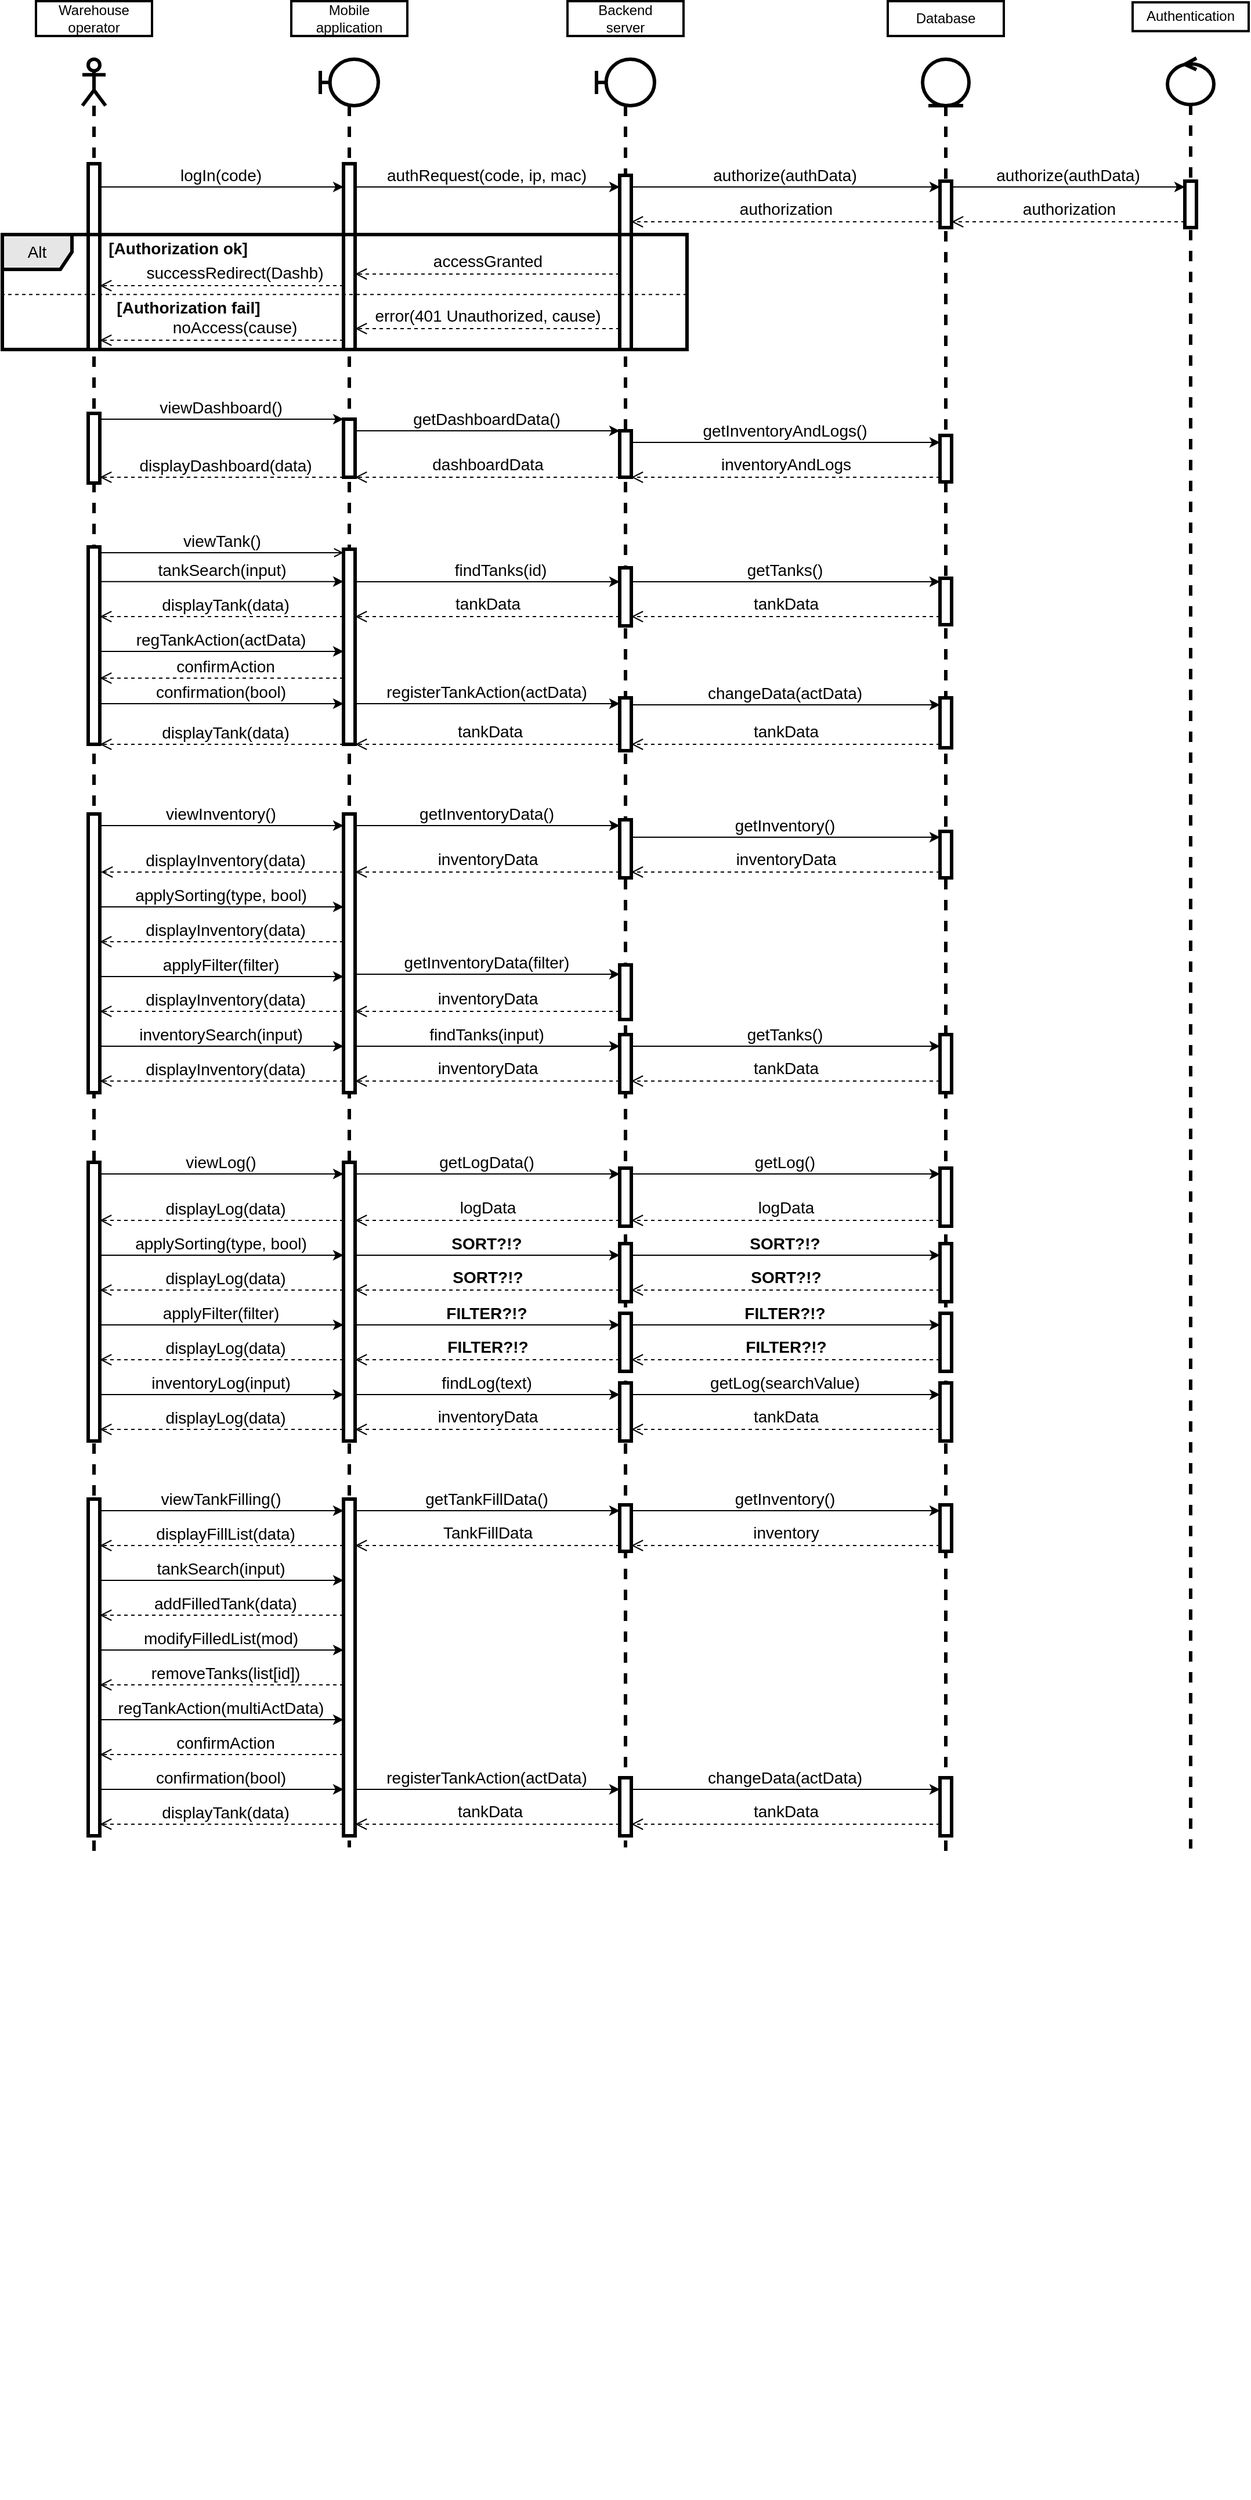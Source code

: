 <mxfile version="20.8.16" type="device"><diagram name="Page-1" id="13e1069c-82ec-6db2-03f1-153e76fe0fe0"><mxGraphModel dx="872" dy="1412" grid="1" gridSize="10" guides="1" tooltips="1" connect="1" arrows="1" fold="1" page="1" pageScale="1" pageWidth="1100" pageHeight="1700" background="none" math="0" shadow="0"><root><mxCell id="0"/><mxCell id="1" parent="0"/><mxCell id="PCHpuN4HncfwBFX8JM08-12" value="" style="group" parent="1" vertex="1" connectable="0"><mxGeometry x="99" y="50" width="100" height="2150" as="geometry"/></mxCell><mxCell id="PCHpuN4HncfwBFX8JM08-5" value="" style="shape=umlLifeline;perimeter=lifelinePerimeter;whiteSpace=wrap;html=1;container=0;dropTarget=0;collapsible=0;recursiveResize=0;outlineConnect=0;portConstraint=eastwest;newEdgeStyle={&quot;edgeStyle&quot;:&quot;elbowEdgeStyle&quot;,&quot;elbow&quot;:&quot;vertical&quot;,&quot;curved&quot;:0,&quot;rounded&quot;:0};participant=umlActor;strokeWidth=3;" parent="PCHpuN4HncfwBFX8JM08-12" vertex="1"><mxGeometry x="40" y="50" width="20" height="1550" as="geometry"/></mxCell><mxCell id="PCHpuN4HncfwBFX8JM08-23" value="" style="html=1;points=[];perimeter=orthogonalPerimeter;outlineConnect=0;targetShapes=umlLifeline;portConstraint=eastwest;newEdgeStyle={&quot;edgeStyle&quot;:&quot;elbowEdgeStyle&quot;,&quot;elbow&quot;:&quot;vertical&quot;,&quot;curved&quot;:0,&quot;rounded&quot;:0};strokeWidth=3;fontSize=14;" parent="PCHpuN4HncfwBFX8JM08-5" vertex="1"><mxGeometry x="5" y="90" width="10" height="160" as="geometry"/></mxCell><mxCell id="PCHpuN4HncfwBFX8JM08-92" value="" style="html=1;points=[];perimeter=orthogonalPerimeter;outlineConnect=0;targetShapes=umlLifeline;portConstraint=eastwest;newEdgeStyle={&quot;edgeStyle&quot;:&quot;elbowEdgeStyle&quot;,&quot;elbow&quot;:&quot;vertical&quot;,&quot;curved&quot;:0,&quot;rounded&quot;:0};strokeWidth=3;fontSize=14;" parent="PCHpuN4HncfwBFX8JM08-5" vertex="1"><mxGeometry x="5" y="420" width="10" height="170" as="geometry"/></mxCell><mxCell id="PCHpuN4HncfwBFX8JM08-269" value="" style="html=1;points=[];perimeter=orthogonalPerimeter;outlineConnect=0;targetShapes=umlLifeline;portConstraint=eastwest;newEdgeStyle={&quot;edgeStyle&quot;:&quot;elbowEdgeStyle&quot;,&quot;elbow&quot;:&quot;vertical&quot;,&quot;curved&quot;:0,&quot;rounded&quot;:0};strokeWidth=3;fontSize=14;" parent="PCHpuN4HncfwBFX8JM08-5" vertex="1"><mxGeometry x="5" y="1240" width="10" height="290" as="geometry"/></mxCell><mxCell id="PCHpuN4HncfwBFX8JM08-8" value="Warehouse operator" style="text;html=1;strokeColor=default;fillColor=none;align=center;verticalAlign=middle;whiteSpace=wrap;rounded=0;strokeWidth=2;" parent="PCHpuN4HncfwBFX8JM08-12" vertex="1"><mxGeometry width="100" height="30" as="geometry"/></mxCell><mxCell id="PCHpuN4HncfwBFX8JM08-42" value="" style="html=1;points=[];perimeter=orthogonalPerimeter;outlineConnect=0;targetShapes=umlLifeline;portConstraint=eastwest;newEdgeStyle={&quot;edgeStyle&quot;:&quot;elbowEdgeStyle&quot;,&quot;elbow&quot;:&quot;vertical&quot;,&quot;curved&quot;:0,&quot;rounded&quot;:0};strokeWidth=3;fontSize=14;" parent="PCHpuN4HncfwBFX8JM08-12" vertex="1"><mxGeometry x="45" y="355" width="10" height="60" as="geometry"/></mxCell><mxCell id="PCHpuN4HncfwBFX8JM08-145" value="" style="html=1;points=[];perimeter=orthogonalPerimeter;outlineConnect=0;targetShapes=umlLifeline;portConstraint=eastwest;newEdgeStyle={&quot;edgeStyle&quot;:&quot;elbowEdgeStyle&quot;,&quot;elbow&quot;:&quot;vertical&quot;,&quot;curved&quot;:0,&quot;rounded&quot;:0};strokeWidth=3;fontSize=14;" parent="PCHpuN4HncfwBFX8JM08-12" vertex="1"><mxGeometry x="45" y="700" width="10" height="240" as="geometry"/></mxCell><mxCell id="PCHpuN4HncfwBFX8JM08-221" value="" style="html=1;points=[];perimeter=orthogonalPerimeter;outlineConnect=0;targetShapes=umlLifeline;portConstraint=eastwest;newEdgeStyle={&quot;edgeStyle&quot;:&quot;elbowEdgeStyle&quot;,&quot;elbow&quot;:&quot;vertical&quot;,&quot;curved&quot;:0,&quot;rounded&quot;:0};strokeWidth=3;fontSize=14;" parent="PCHpuN4HncfwBFX8JM08-12" vertex="1"><mxGeometry x="45" y="1000" width="10" height="240" as="geometry"/></mxCell><mxCell id="PCHpuN4HncfwBFX8JM08-20" value="" style="group" parent="1" vertex="1" connectable="0"><mxGeometry x="833" y="50" width="100" height="2150" as="geometry"/></mxCell><mxCell id="PCHpuN4HncfwBFX8JM08-14" value="" style="shape=umlLifeline;perimeter=lifelinePerimeter;whiteSpace=wrap;html=1;container=0;dropTarget=0;collapsible=0;recursiveResize=0;outlineConnect=0;portConstraint=eastwest;newEdgeStyle={&quot;edgeStyle&quot;:&quot;elbowEdgeStyle&quot;,&quot;elbow&quot;:&quot;vertical&quot;,&quot;curved&quot;:0,&quot;rounded&quot;:0};participant=umlEntity;strokeWidth=3;fontSize=14;" parent="PCHpuN4HncfwBFX8JM08-20" vertex="1"><mxGeometry x="30" y="50" width="40" height="1550" as="geometry"/></mxCell><mxCell id="PCHpuN4HncfwBFX8JM08-306" value="" style="html=1;points=[];perimeter=orthogonalPerimeter;outlineConnect=0;targetShapes=umlLifeline;portConstraint=eastwest;newEdgeStyle={&quot;edgeStyle&quot;:&quot;elbowEdgeStyle&quot;,&quot;elbow&quot;:&quot;vertical&quot;,&quot;curved&quot;:0,&quot;rounded&quot;:0};strokeWidth=3;fontSize=14;" parent="PCHpuN4HncfwBFX8JM08-14" vertex="1"><mxGeometry x="15" y="1080" width="10" height="50" as="geometry"/></mxCell><mxCell id="PCHpuN4HncfwBFX8JM08-307" value="" style="endArrow=classic;html=1;rounded=0;fontSize=14;" parent="PCHpuN4HncfwBFX8JM08-14" target="PCHpuN4HncfwBFX8JM08-306" edge="1"><mxGeometry width="50" height="50" relative="1" as="geometry"><mxPoint x="-251" y="1090" as="sourcePoint"/><mxPoint x="39" y="1090" as="targetPoint"/><Array as="points"><mxPoint x="-89" y="1090"/></Array></mxGeometry></mxCell><mxCell id="PCHpuN4HncfwBFX8JM08-308" value="&lt;b&gt;FILTER?!?&lt;/b&gt;" style="edgeLabel;html=1;align=center;verticalAlign=middle;resizable=0;points=[];fontSize=14;" parent="PCHpuN4HncfwBFX8JM08-307" vertex="1" connectable="0"><mxGeometry x="-0.008" relative="1" as="geometry"><mxPoint y="-10" as="offset"/></mxGeometry></mxCell><mxCell id="PCHpuN4HncfwBFX8JM08-309" value="&lt;b&gt;FILTER?!?&lt;/b&gt;" style="html=1;verticalAlign=bottom;endArrow=open;dashed=1;endSize=8;edgeStyle=elbowEdgeStyle;elbow=vertical;curved=0;rounded=0;fontSize=14;" parent="PCHpuN4HncfwBFX8JM08-14" source="PCHpuN4HncfwBFX8JM08-306" edge="1"><mxGeometry relative="1" as="geometry"><mxPoint x="39" y="1120" as="sourcePoint"/><mxPoint x="-251" y="1120" as="targetPoint"/><Array as="points"><mxPoint x="-59" y="1120"/><mxPoint x="51" y="1113"/><mxPoint x="51" y="1113"/></Array></mxGeometry></mxCell><mxCell id="PCHpuN4HncfwBFX8JM08-314" value="" style="html=1;points=[];perimeter=orthogonalPerimeter;outlineConnect=0;targetShapes=umlLifeline;portConstraint=eastwest;newEdgeStyle={&quot;edgeStyle&quot;:&quot;elbowEdgeStyle&quot;,&quot;elbow&quot;:&quot;vertical&quot;,&quot;curved&quot;:0,&quot;rounded&quot;:0};strokeWidth=3;fontSize=14;" parent="PCHpuN4HncfwBFX8JM08-14" vertex="1"><mxGeometry x="15" y="1020" width="10" height="50" as="geometry"/></mxCell><mxCell id="PCHpuN4HncfwBFX8JM08-15" value="Database" style="text;html=1;strokeColor=default;fillColor=none;align=center;verticalAlign=middle;whiteSpace=wrap;rounded=0;strokeWidth=2;" parent="PCHpuN4HncfwBFX8JM08-20" vertex="1"><mxGeometry width="100" height="30" as="geometry"/></mxCell><mxCell id="PCHpuN4HncfwBFX8JM08-33" value="" style="html=1;points=[];perimeter=orthogonalPerimeter;outlineConnect=0;targetShapes=umlLifeline;portConstraint=eastwest;newEdgeStyle={&quot;edgeStyle&quot;:&quot;elbowEdgeStyle&quot;,&quot;elbow&quot;:&quot;vertical&quot;,&quot;curved&quot;:0,&quot;rounded&quot;:0};strokeWidth=3;fontSize=14;" parent="PCHpuN4HncfwBFX8JM08-20" vertex="1"><mxGeometry x="45" y="155" width="10" height="40" as="geometry"/></mxCell><mxCell id="PCHpuN4HncfwBFX8JM08-54" value="" style="html=1;points=[];perimeter=orthogonalPerimeter;outlineConnect=0;targetShapes=umlLifeline;portConstraint=eastwest;newEdgeStyle={&quot;edgeStyle&quot;:&quot;elbowEdgeStyle&quot;,&quot;elbow&quot;:&quot;vertical&quot;,&quot;curved&quot;:0,&quot;rounded&quot;:0};strokeWidth=3;fontSize=14;" parent="PCHpuN4HncfwBFX8JM08-20" vertex="1"><mxGeometry x="45" y="374" width="10" height="40" as="geometry"/></mxCell><mxCell id="PCHpuN4HncfwBFX8JM08-105" value="" style="html=1;points=[];perimeter=orthogonalPerimeter;outlineConnect=0;targetShapes=umlLifeline;portConstraint=eastwest;newEdgeStyle={&quot;edgeStyle&quot;:&quot;elbowEdgeStyle&quot;,&quot;elbow&quot;:&quot;vertical&quot;,&quot;curved&quot;:0,&quot;rounded&quot;:0};strokeWidth=3;fontSize=14;" parent="PCHpuN4HncfwBFX8JM08-20" vertex="1"><mxGeometry x="45" y="497" width="10" height="40" as="geometry"/></mxCell><mxCell id="PCHpuN4HncfwBFX8JM08-119" value="" style="html=1;points=[];perimeter=orthogonalPerimeter;outlineConnect=0;targetShapes=umlLifeline;portConstraint=eastwest;newEdgeStyle={&quot;edgeStyle&quot;:&quot;elbowEdgeStyle&quot;,&quot;elbow&quot;:&quot;vertical&quot;,&quot;curved&quot;:0,&quot;rounded&quot;:0};strokeWidth=3;fontSize=14;" parent="PCHpuN4HncfwBFX8JM08-20" vertex="1"><mxGeometry x="45" y="600" width="10" height="43" as="geometry"/></mxCell><mxCell id="PCHpuN4HncfwBFX8JM08-147" value="" style="html=1;points=[];perimeter=orthogonalPerimeter;outlineConnect=0;targetShapes=umlLifeline;portConstraint=eastwest;newEdgeStyle={&quot;edgeStyle&quot;:&quot;elbowEdgeStyle&quot;,&quot;elbow&quot;:&quot;vertical&quot;,&quot;curved&quot;:0,&quot;rounded&quot;:0};strokeWidth=3;fontSize=14;" parent="PCHpuN4HncfwBFX8JM08-20" vertex="1"><mxGeometry x="45" y="715" width="10" height="40" as="geometry"/></mxCell><mxCell id="PCHpuN4HncfwBFX8JM08-220" value="" style="html=1;points=[];perimeter=orthogonalPerimeter;outlineConnect=0;targetShapes=umlLifeline;portConstraint=eastwest;newEdgeStyle={&quot;edgeStyle&quot;:&quot;elbowEdgeStyle&quot;,&quot;elbow&quot;:&quot;vertical&quot;,&quot;curved&quot;:0,&quot;rounded&quot;:0};strokeWidth=3;fontSize=14;" parent="PCHpuN4HncfwBFX8JM08-20" vertex="1"><mxGeometry x="45" y="890" width="10" height="50" as="geometry"/></mxCell><mxCell id="PCHpuN4HncfwBFX8JM08-223" value="" style="html=1;points=[];perimeter=orthogonalPerimeter;outlineConnect=0;targetShapes=umlLifeline;portConstraint=eastwest;newEdgeStyle={&quot;edgeStyle&quot;:&quot;elbowEdgeStyle&quot;,&quot;elbow&quot;:&quot;vertical&quot;,&quot;curved&quot;:0,&quot;rounded&quot;:0};strokeWidth=3;fontSize=14;" parent="PCHpuN4HncfwBFX8JM08-20" vertex="1"><mxGeometry x="45" y="1190" width="10" height="50" as="geometry"/></mxCell><mxCell id="PCHpuN4HncfwBFX8JM08-222" value="" style="html=1;points=[];perimeter=orthogonalPerimeter;outlineConnect=0;targetShapes=umlLifeline;portConstraint=eastwest;newEdgeStyle={&quot;edgeStyle&quot;:&quot;elbowEdgeStyle&quot;,&quot;elbow&quot;:&quot;vertical&quot;,&quot;curved&quot;:0,&quot;rounded&quot;:0};strokeWidth=3;fontSize=14;" parent="PCHpuN4HncfwBFX8JM08-20" vertex="1"><mxGeometry x="45" y="1005" width="10" height="50" as="geometry"/></mxCell><mxCell id="PCHpuN4HncfwBFX8JM08-272" value="" style="html=1;points=[];perimeter=orthogonalPerimeter;outlineConnect=0;targetShapes=umlLifeline;portConstraint=eastwest;newEdgeStyle={&quot;edgeStyle&quot;:&quot;elbowEdgeStyle&quot;,&quot;elbow&quot;:&quot;vertical&quot;,&quot;curved&quot;:0,&quot;rounded&quot;:0};strokeWidth=3;fontSize=14;" parent="PCHpuN4HncfwBFX8JM08-20" vertex="1"><mxGeometry x="45" y="1295" width="10" height="40" as="geometry"/></mxCell><mxCell id="PCHpuN4HncfwBFX8JM08-292" value="" style="html=1;points=[];perimeter=orthogonalPerimeter;outlineConnect=0;targetShapes=umlLifeline;portConstraint=eastwest;newEdgeStyle={&quot;edgeStyle&quot;:&quot;elbowEdgeStyle&quot;,&quot;elbow&quot;:&quot;vertical&quot;,&quot;curved&quot;:0,&quot;rounded&quot;:0};strokeWidth=3;fontSize=14;" parent="PCHpuN4HncfwBFX8JM08-20" vertex="1"><mxGeometry x="45" y="1530" width="10" height="50" as="geometry"/></mxCell><mxCell id="PCHpuN4HncfwBFX8JM08-21" value="" style="endArrow=classic;html=1;rounded=0;fontSize=14;" parent="1" source="PCHpuN4HncfwBFX8JM08-23" target="PCHpuN4HncfwBFX8JM08-26" edge="1"><mxGeometry width="50" height="50" relative="1" as="geometry"><mxPoint x="160" y="200" as="sourcePoint"/><mxPoint x="480" y="410" as="targetPoint"/><Array as="points"><mxPoint x="260" y="210"/></Array></mxGeometry></mxCell><mxCell id="PCHpuN4HncfwBFX8JM08-22" value="logIn(code)" style="edgeLabel;html=1;align=center;verticalAlign=middle;resizable=0;points=[];fontSize=14;" parent="PCHpuN4HncfwBFX8JM08-21" vertex="1" connectable="0"><mxGeometry x="-0.008" relative="1" as="geometry"><mxPoint y="-10" as="offset"/></mxGeometry></mxCell><mxCell id="PCHpuN4HncfwBFX8JM08-31" value="" style="endArrow=classic;html=1;rounded=0;fontSize=14;startArrow=none;startFill=0;" parent="1" source="PCHpuN4HncfwBFX8JM08-28" target="PCHpuN4HncfwBFX8JM08-33" edge="1"><mxGeometry width="50" height="50" relative="1" as="geometry"><mxPoint x="555" y="360" as="sourcePoint"/><mxPoint x="945" y="360" as="targetPoint"/><Array as="points"><mxPoint x="850" y="210"/></Array></mxGeometry></mxCell><mxCell id="PCHpuN4HncfwBFX8JM08-32" value="authorize(authData)" style="edgeLabel;html=1;align=center;verticalAlign=middle;resizable=0;points=[];fontSize=14;" parent="PCHpuN4HncfwBFX8JM08-31" vertex="1" connectable="0"><mxGeometry x="-0.008" relative="1" as="geometry"><mxPoint y="-10" as="offset"/></mxGeometry></mxCell><mxCell id="PCHpuN4HncfwBFX8JM08-50" value="" style="endArrow=classic;html=1;rounded=0;fontSize=14;" parent="1" source="PCHpuN4HncfwBFX8JM08-49" target="PCHpuN4HncfwBFX8JM08-54" edge="1"><mxGeometry width="50" height="50" relative="1" as="geometry"><mxPoint x="755" y="432" as="sourcePoint"/><mxPoint x="945" y="432" as="targetPoint"/><Array as="points"><mxPoint x="770" y="430"/></Array></mxGeometry></mxCell><mxCell id="PCHpuN4HncfwBFX8JM08-51" value="getInventoryAndLogs()" style="edgeLabel;html=1;align=center;verticalAlign=middle;resizable=0;points=[];fontSize=14;" parent="PCHpuN4HncfwBFX8JM08-50" vertex="1" connectable="0"><mxGeometry x="-0.008" relative="1" as="geometry"><mxPoint y="-10" as="offset"/></mxGeometry></mxCell><mxCell id="PCHpuN4HncfwBFX8JM08-73" value="" style="endArrow=classic;html=1;rounded=0;fontSize=14;" parent="1" source="PCHpuN4HncfwBFX8JM08-42" target="PCHpuN4HncfwBFX8JM08-46" edge="1"><mxGeometry width="50" height="50" relative="1" as="geometry"><mxPoint x="155" y="429" as="sourcePoint"/><mxPoint x="350" y="429" as="targetPoint"/><Array as="points"><mxPoint x="260" y="410"/></Array></mxGeometry></mxCell><mxCell id="PCHpuN4HncfwBFX8JM08-74" value="&lt;div&gt;viewDashboard()&lt;/div&gt;" style="edgeLabel;html=1;align=center;verticalAlign=middle;resizable=0;points=[];fontSize=14;" parent="PCHpuN4HncfwBFX8JM08-73" vertex="1" connectable="0"><mxGeometry x="-0.008" relative="1" as="geometry"><mxPoint y="-10" as="offset"/></mxGeometry></mxCell><mxCell id="PCHpuN4HncfwBFX8JM08-75" value="&lt;div&gt;&lt;br&gt;&lt;/div&gt;&lt;div&gt;&lt;br&gt;&lt;/div&gt;" style="html=1;verticalAlign=bottom;endArrow=open;dashed=1;endSize=8;edgeStyle=elbowEdgeStyle;elbow=vertical;curved=0;rounded=0;fontSize=14;" parent="1" source="PCHpuN4HncfwBFX8JM08-46" target="PCHpuN4HncfwBFX8JM08-42" edge="1"><mxGeometry relative="1" as="geometry"><mxPoint x="770" y="534" as="sourcePoint"/><mxPoint x="180" y="534" as="targetPoint"/><Array as="points"><mxPoint x="280" y="460"/><mxPoint x="270" y="480"/></Array></mxGeometry></mxCell><mxCell id="PCHpuN4HncfwBFX8JM08-88" value="displayDashboard(data)" style="edgeLabel;html=1;align=center;verticalAlign=middle;resizable=0;points=[];fontSize=14;" parent="PCHpuN4HncfwBFX8JM08-75" vertex="1" connectable="0"><mxGeometry x="-0.253" y="-1" relative="1" as="geometry"><mxPoint x="-24" y="-9" as="offset"/></mxGeometry></mxCell><mxCell id="PCHpuN4HncfwBFX8JM08-76" value="authorization" style="html=1;verticalAlign=bottom;endArrow=open;dashed=1;endSize=8;edgeStyle=elbowEdgeStyle;elbow=vertical;curved=0;rounded=0;fontSize=14;" parent="1" source="PCHpuN4HncfwBFX8JM08-33" target="PCHpuN4HncfwBFX8JM08-28" edge="1"><mxGeometry relative="1" as="geometry"><mxPoint x="955" y="270" as="sourcePoint"/><mxPoint x="165" y="270" as="targetPoint"/><Array as="points"><mxPoint x="860" y="240"/></Array></mxGeometry></mxCell><mxCell id="PCHpuN4HncfwBFX8JM08-96" value="" style="endArrow=open;html=1;rounded=0;fontSize=14;endFill=0;" parent="1" target="PCHpuN4HncfwBFX8JM08-95" edge="1"><mxGeometry width="50" height="50" relative="1" as="geometry"><mxPoint x="155" y="525" as="sourcePoint"/><mxPoint x="345" y="525" as="targetPoint"/></mxGeometry></mxCell><mxCell id="PCHpuN4HncfwBFX8JM08-97" value="viewTank()" style="edgeLabel;html=1;align=center;verticalAlign=middle;resizable=0;points=[];fontSize=14;" parent="PCHpuN4HncfwBFX8JM08-96" vertex="1" connectable="0"><mxGeometry x="-0.008" relative="1" as="geometry"><mxPoint y="-10" as="offset"/></mxGeometry></mxCell><mxCell id="PCHpuN4HncfwBFX8JM08-98" value="" style="endArrow=classic;html=1;rounded=0;fontSize=14;" parent="1" source="PCHpuN4HncfwBFX8JM08-95" target="PCHpuN4HncfwBFX8JM08-100" edge="1"><mxGeometry width="50" height="50" relative="1" as="geometry"><mxPoint x="355" y="549.58" as="sourcePoint"/><mxPoint x="745.0" y="549.58" as="targetPoint"/><Array as="points"><mxPoint x="490" y="550"/></Array></mxGeometry></mxCell><mxCell id="PCHpuN4HncfwBFX8JM08-99" value="findTanks(id)" style="edgeLabel;html=1;align=center;verticalAlign=middle;resizable=0;points=[];fontSize=14;" parent="PCHpuN4HncfwBFX8JM08-98" vertex="1" connectable="0"><mxGeometry x="-0.008" relative="1" as="geometry"><mxPoint x="12" y="-10" as="offset"/></mxGeometry></mxCell><mxCell id="PCHpuN4HncfwBFX8JM08-101" value="" style="endArrow=classic;html=1;rounded=0;fontSize=14;" parent="1" source="PCHpuN4HncfwBFX8JM08-100" target="PCHpuN4HncfwBFX8JM08-105" edge="1"><mxGeometry width="50" height="50" relative="1" as="geometry"><mxPoint x="755" y="549.58" as="sourcePoint"/><mxPoint x="945.0" y="549.58" as="targetPoint"/><Array as="points"><mxPoint x="680" y="550"/><mxPoint x="750" y="550"/></Array></mxGeometry></mxCell><mxCell id="PCHpuN4HncfwBFX8JM08-102" value="getTanks()" style="edgeLabel;html=1;align=center;verticalAlign=middle;resizable=0;points=[];fontSize=14;" parent="PCHpuN4HncfwBFX8JM08-101" vertex="1" connectable="0"><mxGeometry x="-0.008" relative="1" as="geometry"><mxPoint y="-10" as="offset"/></mxGeometry></mxCell><mxCell id="PCHpuN4HncfwBFX8JM08-103" value="" style="endArrow=classic;html=1;rounded=0;fontSize=14;" parent="1" target="PCHpuN4HncfwBFX8JM08-95" edge="1"><mxGeometry width="50" height="50" relative="1" as="geometry"><mxPoint x="155" y="549.83" as="sourcePoint"/><mxPoint x="345" y="549.83" as="targetPoint"/></mxGeometry></mxCell><mxCell id="PCHpuN4HncfwBFX8JM08-104" value="tankSearch(input)" style="edgeLabel;html=1;align=center;verticalAlign=middle;resizable=0;points=[];fontSize=14;" parent="PCHpuN4HncfwBFX8JM08-103" vertex="1" connectable="0"><mxGeometry x="-0.008" relative="1" as="geometry"><mxPoint y="-10" as="offset"/></mxGeometry></mxCell><mxCell id="PCHpuN4HncfwBFX8JM08-106" value="tankData" style="html=1;verticalAlign=bottom;endArrow=open;dashed=1;endSize=8;edgeStyle=elbowEdgeStyle;elbow=vertical;curved=0;rounded=0;fontSize=14;" parent="1" source="PCHpuN4HncfwBFX8JM08-116" target="PCHpuN4HncfwBFX8JM08-95" edge="1"><mxGeometry x="-0.018" relative="1" as="geometry"><mxPoint x="730" y="670" as="sourcePoint"/><mxPoint x="355" y="670" as="targetPoint"/><Array as="points"><mxPoint x="570" y="690"/></Array><mxPoint as="offset"/></mxGeometry></mxCell><mxCell id="PCHpuN4HncfwBFX8JM08-107" value="&lt;div&gt;&lt;br&gt;&lt;/div&gt;&lt;div&gt;&lt;br&gt;&lt;/div&gt;" style="html=1;verticalAlign=bottom;endArrow=open;dashed=1;endSize=8;edgeStyle=elbowEdgeStyle;elbow=vertical;curved=0;rounded=0;fontSize=14;" parent="1" source="PCHpuN4HncfwBFX8JM08-95" target="PCHpuN4HncfwBFX8JM08-92" edge="1"><mxGeometry relative="1" as="geometry"><mxPoint x="355" y="470" as="sourcePoint"/><mxPoint x="165" y="470" as="targetPoint"/><Array as="points"><mxPoint x="260" y="580"/></Array></mxGeometry></mxCell><mxCell id="PCHpuN4HncfwBFX8JM08-108" value="displayTank(data)" style="edgeLabel;html=1;align=center;verticalAlign=middle;resizable=0;points=[];fontSize=14;" parent="PCHpuN4HncfwBFX8JM08-107" vertex="1" connectable="0"><mxGeometry x="-0.253" y="-1" relative="1" as="geometry"><mxPoint x="-24" y="-9" as="offset"/></mxGeometry></mxCell><mxCell id="PCHpuN4HncfwBFX8JM08-111" value="" style="endArrow=classic;html=1;rounded=0;fontSize=14;" parent="1" source="PCHpuN4HncfwBFX8JM08-92" target="PCHpuN4HncfwBFX8JM08-95" edge="1"><mxGeometry width="50" height="50" relative="1" as="geometry"><mxPoint x="155" y="600" as="sourcePoint"/><mxPoint x="345" y="600" as="targetPoint"/><Array as="points"><mxPoint x="260" y="610"/></Array></mxGeometry></mxCell><mxCell id="PCHpuN4HncfwBFX8JM08-112" value="regTankAction(actData)" style="edgeLabel;html=1;align=center;verticalAlign=middle;resizable=0;points=[];fontSize=14;" parent="PCHpuN4HncfwBFX8JM08-111" vertex="1" connectable="0"><mxGeometry x="-0.008" relative="1" as="geometry"><mxPoint y="-10" as="offset"/></mxGeometry></mxCell><mxCell id="PCHpuN4HncfwBFX8JM08-113" value="" style="endArrow=classic;html=1;rounded=0;fontSize=14;" parent="1" source="PCHpuN4HncfwBFX8JM08-95" target="PCHpuN4HncfwBFX8JM08-116" edge="1"><mxGeometry width="50" height="50" relative="1" as="geometry"><mxPoint x="355" y="641.5" as="sourcePoint"/><mxPoint x="745" y="641.5" as="targetPoint"/><Array as="points"><mxPoint x="485" y="655"/></Array></mxGeometry></mxCell><mxCell id="PCHpuN4HncfwBFX8JM08-114" value="registerTankAction(actData)" style="edgeLabel;html=1;align=center;verticalAlign=middle;resizable=0;points=[];fontSize=14;" parent="PCHpuN4HncfwBFX8JM08-113" vertex="1" connectable="0"><mxGeometry x="-0.008" relative="1" as="geometry"><mxPoint y="-10" as="offset"/></mxGeometry></mxCell><mxCell id="PCHpuN4HncfwBFX8JM08-115" value="tankData" style="html=1;verticalAlign=bottom;endArrow=open;dashed=1;endSize=8;edgeStyle=elbowEdgeStyle;elbow=vertical;curved=0;rounded=0;fontSize=14;" parent="1" source="PCHpuN4HncfwBFX8JM08-105" target="PCHpuN4HncfwBFX8JM08-100" edge="1"><mxGeometry relative="1" as="geometry"><mxPoint x="945.0" y="573" as="sourcePoint"/><mxPoint x="755.0" y="573" as="targetPoint"/><Array as="points"><mxPoint x="780" y="580"/><mxPoint x="890" y="573"/><mxPoint x="890" y="573"/></Array></mxGeometry></mxCell><mxCell id="PCHpuN4HncfwBFX8JM08-117" value="" style="endArrow=classic;html=1;rounded=0;fontSize=14;" parent="1" source="PCHpuN4HncfwBFX8JM08-116" target="PCHpuN4HncfwBFX8JM08-119" edge="1"><mxGeometry width="50" height="50" relative="1" as="geometry"><mxPoint x="755" y="642" as="sourcePoint"/><mxPoint x="910" y="642" as="targetPoint"/><Array as="points"><mxPoint x="717" y="656"/></Array></mxGeometry></mxCell><mxCell id="PCHpuN4HncfwBFX8JM08-118" value="changeData(actData)" style="edgeLabel;html=1;align=center;verticalAlign=middle;resizable=0;points=[];fontSize=14;" parent="PCHpuN4HncfwBFX8JM08-117" vertex="1" connectable="0"><mxGeometry x="-0.008" relative="1" as="geometry"><mxPoint y="-10" as="offset"/></mxGeometry></mxCell><mxCell id="PCHpuN4HncfwBFX8JM08-120" value="&lt;div&gt;&lt;br&gt;&lt;/div&gt;&lt;div&gt;&lt;br&gt;&lt;/div&gt;" style="html=1;verticalAlign=bottom;endArrow=open;dashed=1;endSize=8;edgeStyle=elbowEdgeStyle;elbow=vertical;curved=0;rounded=0;fontSize=14;" parent="1" source="PCHpuN4HncfwBFX8JM08-95" target="PCHpuN4HncfwBFX8JM08-92" edge="1"><mxGeometry relative="1" as="geometry"><mxPoint x="364" y="639" as="sourcePoint"/><mxPoint x="155" y="639" as="targetPoint"/><Array as="points"><mxPoint x="269" y="633"/></Array></mxGeometry></mxCell><mxCell id="PCHpuN4HncfwBFX8JM08-121" value="confirmAction" style="edgeLabel;html=1;align=center;verticalAlign=middle;resizable=0;points=[];fontSize=14;" parent="PCHpuN4HncfwBFX8JM08-120" vertex="1" connectable="0"><mxGeometry x="-0.253" y="-1" relative="1" as="geometry"><mxPoint x="-24" y="-9" as="offset"/></mxGeometry></mxCell><mxCell id="PCHpuN4HncfwBFX8JM08-122" value="" style="endArrow=classic;html=1;rounded=0;fontSize=14;" parent="1" source="PCHpuN4HncfwBFX8JM08-92" target="PCHpuN4HncfwBFX8JM08-95" edge="1"><mxGeometry width="50" height="50" relative="1" as="geometry"><mxPoint x="155" y="659" as="sourcePoint"/><mxPoint x="364" y="659" as="targetPoint"/><Array as="points"><mxPoint x="262" y="655"/></Array></mxGeometry></mxCell><mxCell id="PCHpuN4HncfwBFX8JM08-123" value="confirmation(bool)" style="edgeLabel;html=1;align=center;verticalAlign=middle;resizable=0;points=[];fontSize=14;" parent="PCHpuN4HncfwBFX8JM08-122" vertex="1" connectable="0"><mxGeometry x="-0.008" relative="1" as="geometry"><mxPoint y="-10" as="offset"/></mxGeometry></mxCell><mxCell id="PCHpuN4HncfwBFX8JM08-126" value="tankData" style="html=1;verticalAlign=bottom;endArrow=open;dashed=1;endSize=8;edgeStyle=elbowEdgeStyle;elbow=vertical;curved=0;rounded=0;fontSize=14;" parent="1" source="PCHpuN4HncfwBFX8JM08-119" target="PCHpuN4HncfwBFX8JM08-116" edge="1"><mxGeometry relative="1" as="geometry"><mxPoint x="945" y="668.2" as="sourcePoint"/><mxPoint x="755" y="668.2" as="targetPoint"/><Array as="points"><mxPoint x="780" y="690"/></Array></mxGeometry></mxCell><mxCell id="PCHpuN4HncfwBFX8JM08-127" value="&lt;div&gt;&lt;br&gt;&lt;/div&gt;&lt;div&gt;&lt;br&gt;&lt;/div&gt;" style="html=1;verticalAlign=bottom;endArrow=open;dashed=1;endSize=8;edgeStyle=elbowEdgeStyle;elbow=vertical;curved=0;rounded=0;fontSize=14;" parent="1" source="PCHpuN4HncfwBFX8JM08-95" target="PCHpuN4HncfwBFX8JM08-92" edge="1"><mxGeometry relative="1" as="geometry"><mxPoint x="364" y="688.0" as="sourcePoint"/><mxPoint x="154" y="688.0" as="targetPoint"/><Array as="points"><mxPoint x="270" y="690"/></Array></mxGeometry></mxCell><mxCell id="PCHpuN4HncfwBFX8JM08-128" value="displayTank(data)" style="edgeLabel;html=1;align=center;verticalAlign=middle;resizable=0;points=[];fontSize=14;" parent="PCHpuN4HncfwBFX8JM08-127" vertex="1" connectable="0"><mxGeometry x="-0.253" y="-1" relative="1" as="geometry"><mxPoint x="-24" y="-9" as="offset"/></mxGeometry></mxCell><mxCell id="PCHpuN4HncfwBFX8JM08-129" value="inventoryAndLogs" style="html=1;verticalAlign=bottom;endArrow=open;dashed=1;endSize=8;edgeStyle=elbowEdgeStyle;elbow=vertical;curved=0;rounded=0;fontSize=14;" parent="1" source="PCHpuN4HncfwBFX8JM08-54" target="PCHpuN4HncfwBFX8JM08-49" edge="1"><mxGeometry relative="1" as="geometry"><mxPoint x="860" y="490" as="sourcePoint"/><mxPoint x="650" y="500" as="targetPoint"/><Array as="points"><mxPoint x="780" y="460"/></Array></mxGeometry></mxCell><mxCell id="PCHpuN4HncfwBFX8JM08-153" value="" style="endArrow=classic;html=1;rounded=0;fontSize=14;" parent="1" source="PCHpuN4HncfwBFX8JM08-145" target="PCHpuN4HncfwBFX8JM08-144" edge="1"><mxGeometry width="50" height="50" relative="1" as="geometry"><mxPoint x="155" y="769" as="sourcePoint"/><mxPoint x="350" y="769" as="targetPoint"/><Array as="points"><mxPoint x="260" y="760"/></Array></mxGeometry></mxCell><mxCell id="PCHpuN4HncfwBFX8JM08-154" value="viewInventory()" style="edgeLabel;html=1;align=center;verticalAlign=middle;resizable=0;points=[];fontSize=14;" parent="PCHpuN4HncfwBFX8JM08-153" vertex="1" connectable="0"><mxGeometry x="-0.008" relative="1" as="geometry"><mxPoint y="-10" as="offset"/></mxGeometry></mxCell><mxCell id="PCHpuN4HncfwBFX8JM08-155" value="&lt;div&gt;&lt;br&gt;&lt;/div&gt;&lt;div&gt;&lt;br&gt;&lt;/div&gt;" style="html=1;verticalAlign=bottom;endArrow=open;dashed=1;endSize=8;edgeStyle=elbowEdgeStyle;elbow=vertical;curved=0;rounded=0;fontSize=14;" parent="1" source="PCHpuN4HncfwBFX8JM08-144" edge="1"><mxGeometry relative="1" as="geometry"><mxPoint x="345" y="800" as="sourcePoint"/><mxPoint x="155" y="800" as="targetPoint"/></mxGeometry></mxCell><mxCell id="PCHpuN4HncfwBFX8JM08-156" value="displayInventory(data)" style="edgeLabel;html=1;align=center;verticalAlign=middle;resizable=0;points=[];fontSize=14;" parent="PCHpuN4HncfwBFX8JM08-155" vertex="1" connectable="0"><mxGeometry x="-0.253" y="-1" relative="1" as="geometry"><mxPoint x="-24" y="-9" as="offset"/></mxGeometry></mxCell><mxCell id="PCHpuN4HncfwBFX8JM08-157" value="inventoryData" style="html=1;verticalAlign=bottom;endArrow=open;dashed=1;endSize=8;edgeStyle=elbowEdgeStyle;elbow=vertical;curved=0;rounded=0;fontSize=14;" parent="1" source="PCHpuN4HncfwBFX8JM08-147" target="PCHpuN4HncfwBFX8JM08-146" edge="1"><mxGeometry relative="1" as="geometry"><mxPoint x="945" y="797" as="sourcePoint"/><mxPoint x="755" y="797" as="targetPoint"/><Array as="points"><mxPoint x="860" y="800"/></Array></mxGeometry></mxCell><mxCell id="PCHpuN4HncfwBFX8JM08-168" value="" style="endArrow=classic;html=1;rounded=0;fontSize=14;startArrow=none;startFill=0;" parent="1" source="PCHpuN4HncfwBFX8JM08-33" target="PCHpuN4HncfwBFX8JM08-174" edge="1"><mxGeometry width="50" height="50" relative="1" as="geometry"><mxPoint x="955" y="224.6" as="sourcePoint"/><mxPoint x="1265" y="210" as="targetPoint"/><Array as="points"><mxPoint x="1030" y="210"/></Array></mxGeometry></mxCell><mxCell id="PCHpuN4HncfwBFX8JM08-169" value="authorize(authData)" style="edgeLabel;html=1;align=center;verticalAlign=middle;resizable=0;points=[];fontSize=14;" parent="PCHpuN4HncfwBFX8JM08-168" vertex="1" connectable="0"><mxGeometry x="-0.008" relative="1" as="geometry"><mxPoint y="-10" as="offset"/></mxGeometry></mxCell><mxCell id="PCHpuN4HncfwBFX8JM08-171" value="authorization" style="html=1;verticalAlign=bottom;endArrow=open;dashed=1;endSize=8;edgeStyle=elbowEdgeStyle;elbow=vertical;curved=0;rounded=0;fontSize=14;" parent="1" source="PCHpuN4HncfwBFX8JM08-174" target="PCHpuN4HncfwBFX8JM08-33" edge="1"><mxGeometry relative="1" as="geometry"><mxPoint x="1270" y="230" as="sourcePoint"/><mxPoint x="765" y="250" as="targetPoint"/><Array as="points"><mxPoint x="989" y="240"/></Array></mxGeometry></mxCell><mxCell id="PCHpuN4HncfwBFX8JM08-150" value="" style="endArrow=classic;html=1;rounded=0;fontSize=14;" parent="1" source="PCHpuN4HncfwBFX8JM08-146" target="PCHpuN4HncfwBFX8JM08-147" edge="1"><mxGeometry width="50" height="50" relative="1" as="geometry"><mxPoint x="755" y="772" as="sourcePoint"/><mxPoint x="945" y="770" as="targetPoint"/><Array as="points"><mxPoint x="780" y="770"/></Array></mxGeometry></mxCell><mxCell id="PCHpuN4HncfwBFX8JM08-151" value="getInventory()" style="edgeLabel;html=1;align=center;verticalAlign=middle;resizable=0;points=[];fontSize=14;" parent="PCHpuN4HncfwBFX8JM08-150" vertex="1" connectable="0"><mxGeometry x="-0.008" relative="1" as="geometry"><mxPoint y="-10" as="offset"/></mxGeometry></mxCell><mxCell id="PCHpuN4HncfwBFX8JM08-152" value="inventoryData" style="html=1;verticalAlign=bottom;endArrow=open;dashed=1;endSize=8;edgeStyle=elbowEdgeStyle;elbow=vertical;curved=0;rounded=0;fontSize=14;" parent="1" source="PCHpuN4HncfwBFX8JM08-146" target="PCHpuN4HncfwBFX8JM08-144" edge="1"><mxGeometry relative="1" as="geometry"><mxPoint x="745" y="800" as="sourcePoint"/><mxPoint x="355" y="800" as="targetPoint"/><Array as="points"><mxPoint x="490" y="800"/></Array></mxGeometry></mxCell><mxCell id="PCHpuN4HncfwBFX8JM08-16" value="" style="group" parent="1" vertex="1" connectable="0"><mxGeometry x="557" y="50" width="100" height="2150" as="geometry"/></mxCell><mxCell id="PCHpuN4HncfwBFX8JM08-17" value="" style="shape=umlLifeline;perimeter=lifelinePerimeter;whiteSpace=wrap;html=1;container=0;dropTarget=0;collapsible=0;recursiveResize=0;outlineConnect=0;portConstraint=eastwest;newEdgeStyle={&quot;edgeStyle&quot;:&quot;elbowEdgeStyle&quot;,&quot;elbow&quot;:&quot;vertical&quot;,&quot;curved&quot;:0,&quot;rounded&quot;:0};participant=umlBoundary;strokeWidth=3;" parent="PCHpuN4HncfwBFX8JM08-16" vertex="1"><mxGeometry x="25" y="50" width="50" height="1540" as="geometry"/></mxCell><mxCell id="PCHpuN4HncfwBFX8JM08-28" value="" style="html=1;points=[];perimeter=orthogonalPerimeter;outlineConnect=0;targetShapes=umlLifeline;portConstraint=eastwest;newEdgeStyle={&quot;edgeStyle&quot;:&quot;elbowEdgeStyle&quot;,&quot;elbow&quot;:&quot;vertical&quot;,&quot;curved&quot;:0,&quot;rounded&quot;:0};strokeWidth=3;fontSize=14;" parent="PCHpuN4HncfwBFX8JM08-17" vertex="1"><mxGeometry x="20" y="100" width="10" height="150" as="geometry"/></mxCell><mxCell id="PCHpuN4HncfwBFX8JM08-197" value="" style="html=1;points=[];perimeter=orthogonalPerimeter;outlineConnect=0;targetShapes=umlLifeline;portConstraint=eastwest;newEdgeStyle={&quot;edgeStyle&quot;:&quot;elbowEdgeStyle&quot;,&quot;elbow&quot;:&quot;vertical&quot;,&quot;curved&quot;:0,&quot;rounded&quot;:0};strokeWidth=3;fontSize=14;" parent="PCHpuN4HncfwBFX8JM08-17" vertex="1"><mxGeometry x="20" y="840" width="10" height="50" as="geometry"/></mxCell><mxCell id="PCHpuN4HncfwBFX8JM08-233" value="" style="html=1;points=[];perimeter=orthogonalPerimeter;outlineConnect=0;targetShapes=umlLifeline;portConstraint=eastwest;newEdgeStyle={&quot;edgeStyle&quot;:&quot;elbowEdgeStyle&quot;,&quot;elbow&quot;:&quot;vertical&quot;,&quot;curved&quot;:0,&quot;rounded&quot;:0};strokeWidth=3;fontSize=14;" parent="PCHpuN4HncfwBFX8JM08-17" vertex="1"><mxGeometry x="20" y="955" width="10" height="50" as="geometry"/></mxCell><mxCell id="PCHpuN4HncfwBFX8JM08-232" value="" style="html=1;points=[];perimeter=orthogonalPerimeter;outlineConnect=0;targetShapes=umlLifeline;portConstraint=eastwest;newEdgeStyle={&quot;edgeStyle&quot;:&quot;elbowEdgeStyle&quot;,&quot;elbow&quot;:&quot;vertical&quot;,&quot;curved&quot;:0,&quot;rounded&quot;:0};strokeWidth=3;fontSize=14;" parent="PCHpuN4HncfwBFX8JM08-17" vertex="1"><mxGeometry x="20" y="1140" width="10" height="50" as="geometry"/></mxCell><mxCell id="PCHpuN4HncfwBFX8JM08-305" value="" style="html=1;points=[];perimeter=orthogonalPerimeter;outlineConnect=0;targetShapes=umlLifeline;portConstraint=eastwest;newEdgeStyle={&quot;edgeStyle&quot;:&quot;elbowEdgeStyle&quot;,&quot;elbow&quot;:&quot;vertical&quot;,&quot;curved&quot;:0,&quot;rounded&quot;:0};strokeWidth=3;fontSize=14;" parent="PCHpuN4HncfwBFX8JM08-17" vertex="1"><mxGeometry x="20" y="1080" width="10" height="50" as="geometry"/></mxCell><mxCell id="PCHpuN4HncfwBFX8JM08-310" value="" style="html=1;points=[];perimeter=orthogonalPerimeter;outlineConnect=0;targetShapes=umlLifeline;portConstraint=eastwest;newEdgeStyle={&quot;edgeStyle&quot;:&quot;elbowEdgeStyle&quot;,&quot;elbow&quot;:&quot;vertical&quot;,&quot;curved&quot;:0,&quot;rounded&quot;:0};strokeWidth=3;fontSize=14;" parent="PCHpuN4HncfwBFX8JM08-17" vertex="1"><mxGeometry x="20" y="1020" width="10" height="50" as="geometry"/></mxCell><mxCell id="PCHpuN4HncfwBFX8JM08-18" value="&lt;div&gt;Backend&lt;/div&gt;&lt;div&gt;server&lt;br&gt;&lt;/div&gt;" style="text;html=1;strokeColor=default;fillColor=none;align=center;verticalAlign=middle;whiteSpace=wrap;rounded=0;strokeWidth=2;" parent="PCHpuN4HncfwBFX8JM08-16" vertex="1"><mxGeometry width="100" height="30" as="geometry"/></mxCell><mxCell id="PCHpuN4HncfwBFX8JM08-49" value="" style="html=1;points=[];perimeter=orthogonalPerimeter;outlineConnect=0;targetShapes=umlLifeline;portConstraint=eastwest;newEdgeStyle={&quot;edgeStyle&quot;:&quot;elbowEdgeStyle&quot;,&quot;elbow&quot;:&quot;vertical&quot;,&quot;curved&quot;:0,&quot;rounded&quot;:0};strokeWidth=3;fontSize=14;" parent="PCHpuN4HncfwBFX8JM08-16" vertex="1"><mxGeometry x="45" y="370" width="10" height="40" as="geometry"/></mxCell><mxCell id="PCHpuN4HncfwBFX8JM08-100" value="" style="html=1;points=[];perimeter=orthogonalPerimeter;outlineConnect=0;targetShapes=umlLifeline;portConstraint=eastwest;newEdgeStyle={&quot;edgeStyle&quot;:&quot;elbowEdgeStyle&quot;,&quot;elbow&quot;:&quot;vertical&quot;,&quot;curved&quot;:0,&quot;rounded&quot;:0};strokeWidth=3;fontSize=14;" parent="PCHpuN4HncfwBFX8JM08-16" vertex="1"><mxGeometry x="45" y="488" width="10" height="50" as="geometry"/></mxCell><mxCell id="PCHpuN4HncfwBFX8JM08-116" value="" style="html=1;points=[];perimeter=orthogonalPerimeter;outlineConnect=0;targetShapes=umlLifeline;portConstraint=eastwest;newEdgeStyle={&quot;edgeStyle&quot;:&quot;elbowEdgeStyle&quot;,&quot;elbow&quot;:&quot;vertical&quot;,&quot;curved&quot;:0,&quot;rounded&quot;:0};strokeWidth=3;fontSize=14;" parent="PCHpuN4HncfwBFX8JM08-16" vertex="1"><mxGeometry x="45" y="600" width="10" height="45.5" as="geometry"/></mxCell><mxCell id="PCHpuN4HncfwBFX8JM08-146" value="" style="html=1;points=[];perimeter=orthogonalPerimeter;outlineConnect=0;targetShapes=umlLifeline;portConstraint=eastwest;newEdgeStyle={&quot;edgeStyle&quot;:&quot;elbowEdgeStyle&quot;,&quot;elbow&quot;:&quot;vertical&quot;,&quot;curved&quot;:0,&quot;rounded&quot;:0};strokeWidth=3;fontSize=14;" parent="PCHpuN4HncfwBFX8JM08-16" vertex="1"><mxGeometry x="45" y="705" width="10" height="50" as="geometry"/></mxCell><mxCell id="PCHpuN4HncfwBFX8JM08-256" value="" style="html=1;points=[];perimeter=orthogonalPerimeter;outlineConnect=0;targetShapes=umlLifeline;portConstraint=eastwest;newEdgeStyle={&quot;edgeStyle&quot;:&quot;elbowEdgeStyle&quot;,&quot;elbow&quot;:&quot;vertical&quot;,&quot;curved&quot;:0,&quot;rounded&quot;:0};strokeWidth=3;fontSize=14;" parent="PCHpuN4HncfwBFX8JM08-16" vertex="1"><mxGeometry x="45" y="830" width="10" height="47" as="geometry"/></mxCell><mxCell id="PCHpuN4HncfwBFX8JM08-271" value="" style="html=1;points=[];perimeter=orthogonalPerimeter;outlineConnect=0;targetShapes=umlLifeline;portConstraint=eastwest;newEdgeStyle={&quot;edgeStyle&quot;:&quot;elbowEdgeStyle&quot;,&quot;elbow&quot;:&quot;vertical&quot;,&quot;curved&quot;:0,&quot;rounded&quot;:0};strokeWidth=3;fontSize=14;" parent="PCHpuN4HncfwBFX8JM08-16" vertex="1"><mxGeometry x="45" y="1295" width="10" height="40" as="geometry"/></mxCell><mxCell id="PCHpuN4HncfwBFX8JM08-291" value="" style="html=1;points=[];perimeter=orthogonalPerimeter;outlineConnect=0;targetShapes=umlLifeline;portConstraint=eastwest;newEdgeStyle={&quot;edgeStyle&quot;:&quot;elbowEdgeStyle&quot;,&quot;elbow&quot;:&quot;vertical&quot;,&quot;curved&quot;:0,&quot;rounded&quot;:0};strokeWidth=3;fontSize=14;" parent="PCHpuN4HncfwBFX8JM08-16" vertex="1"><mxGeometry x="45" y="1530" width="10" height="50" as="geometry"/></mxCell><mxCell id="PCHpuN4HncfwBFX8JM08-24" value="" style="endArrow=classic;html=1;rounded=0;fontSize=14;" parent="1" source="PCHpuN4HncfwBFX8JM08-26" target="PCHpuN4HncfwBFX8JM08-28" edge="1"><mxGeometry width="50" height="50" relative="1" as="geometry"><mxPoint x="165" y="210" as="sourcePoint"/><mxPoint x="359" y="210" as="targetPoint"/><Array as="points"><mxPoint x="560" y="210"/></Array></mxGeometry></mxCell><mxCell id="PCHpuN4HncfwBFX8JM08-25" value="authRequest(code, ip, mac)" style="edgeLabel;html=1;align=center;verticalAlign=middle;resizable=0;points=[];fontSize=14;" parent="PCHpuN4HncfwBFX8JM08-24" vertex="1" connectable="0"><mxGeometry x="-0.008" relative="1" as="geometry"><mxPoint y="-10" as="offset"/></mxGeometry></mxCell><mxCell id="PCHpuN4HncfwBFX8JM08-86" value="error(401 Unauthorized, cause)" style="html=1;verticalAlign=bottom;endArrow=open;dashed=1;endSize=8;edgeStyle=elbowEdgeStyle;elbow=vertical;curved=0;rounded=0;fontSize=14;" parent="1" edge="1"><mxGeometry relative="1" as="geometry"><mxPoint x="602.0" y="332" as="sourcePoint"/><mxPoint x="374" y="332" as="targetPoint"/><Array as="points"><mxPoint x="580" y="332"/></Array></mxGeometry></mxCell><mxCell id="PCHpuN4HncfwBFX8JM08-84" value="accessGranted" style="html=1;verticalAlign=bottom;endArrow=open;dashed=1;endSize=8;edgeStyle=elbowEdgeStyle;elbow=vertical;curved=0;rounded=0;fontSize=14;" parent="1" edge="1"><mxGeometry relative="1" as="geometry"><mxPoint x="602.0" y="285" as="sourcePoint"/><mxPoint x="374" y="285" as="targetPoint"/><Array as="points"><mxPoint x="500" y="285"/><mxPoint x="570" y="286"/></Array></mxGeometry></mxCell><mxCell id="PCHpuN4HncfwBFX8JM08-47" value="" style="endArrow=classic;html=1;rounded=0;fontSize=14;" parent="1" source="PCHpuN4HncfwBFX8JM08-46" target="PCHpuN4HncfwBFX8JM08-49" edge="1"><mxGeometry width="50" height="50" relative="1" as="geometry"><mxPoint x="430" y="440" as="sourcePoint"/><mxPoint x="620" y="440" as="targetPoint"/><Array as="points"><mxPoint x="550" y="420"/></Array></mxGeometry></mxCell><mxCell id="PCHpuN4HncfwBFX8JM08-48" value="getDashboardData()" style="edgeLabel;html=1;align=center;verticalAlign=middle;resizable=0;points=[];fontSize=14;" parent="PCHpuN4HncfwBFX8JM08-47" vertex="1" connectable="0"><mxGeometry x="-0.008" relative="1" as="geometry"><mxPoint y="-10" as="offset"/></mxGeometry></mxCell><mxCell id="PCHpuN4HncfwBFX8JM08-55" value="dashboardData" style="html=1;verticalAlign=bottom;endArrow=open;dashed=1;endSize=8;edgeStyle=elbowEdgeStyle;elbow=vertical;curved=0;rounded=0;fontSize=14;" parent="1" source="PCHpuN4HncfwBFX8JM08-49" target="PCHpuN4HncfwBFX8JM08-46" edge="1"><mxGeometry relative="1" as="geometry"><mxPoint x="945" y="500" as="sourcePoint"/><mxPoint x="155" y="500" as="targetPoint"/><Array as="points"><mxPoint x="540" y="460"/></Array></mxGeometry></mxCell><mxCell id="PCHpuN4HncfwBFX8JM08-148" value="" style="endArrow=classic;html=1;rounded=0;fontSize=14;" parent="1" source="PCHpuN4HncfwBFX8JM08-144" target="PCHpuN4HncfwBFX8JM08-146" edge="1"><mxGeometry width="50" height="50" relative="1" as="geometry"><mxPoint x="430" y="780" as="sourcePoint"/><mxPoint x="620" y="780" as="targetPoint"/><Array as="points"><mxPoint x="550" y="760"/></Array></mxGeometry></mxCell><mxCell id="PCHpuN4HncfwBFX8JM08-149" value="getInventoryData()" style="edgeLabel;html=1;align=center;verticalAlign=middle;resizable=0;points=[];fontSize=14;" parent="PCHpuN4HncfwBFX8JM08-148" vertex="1" connectable="0"><mxGeometry x="-0.008" relative="1" as="geometry"><mxPoint y="-10" as="offset"/></mxGeometry></mxCell><mxCell id="PCHpuN4HncfwBFX8JM08-178" value="" style="group" parent="1" vertex="1" connectable="0"><mxGeometry x="319" y="50" width="100" height="2150" as="geometry"/></mxCell><mxCell id="PCHpuN4HncfwBFX8JM08-6" value="" style="shape=umlLifeline;perimeter=lifelinePerimeter;whiteSpace=wrap;html=1;container=0;dropTarget=0;collapsible=0;recursiveResize=0;outlineConnect=0;portConstraint=eastwest;newEdgeStyle={&quot;edgeStyle&quot;:&quot;elbowEdgeStyle&quot;,&quot;elbow&quot;:&quot;vertical&quot;,&quot;curved&quot;:0,&quot;rounded&quot;:0};participant=umlBoundary;strokeWidth=3;" parent="PCHpuN4HncfwBFX8JM08-178" vertex="1"><mxGeometry x="25" y="50" width="50" height="1540" as="geometry"/></mxCell><mxCell id="PCHpuN4HncfwBFX8JM08-236" value="" style="html=1;points=[];perimeter=orthogonalPerimeter;outlineConnect=0;targetShapes=umlLifeline;portConstraint=eastwest;newEdgeStyle={&quot;edgeStyle&quot;:&quot;elbowEdgeStyle&quot;,&quot;elbow&quot;:&quot;vertical&quot;,&quot;curved&quot;:0,&quot;rounded&quot;:0};strokeWidth=3;fontSize=14;" parent="PCHpuN4HncfwBFX8JM08-6" vertex="1"><mxGeometry x="20" y="950" width="10" height="240" as="geometry"/></mxCell><mxCell id="PCHpuN4HncfwBFX8JM08-10" value="&lt;div&gt;Mobile&lt;/div&gt;&lt;div&gt;application&lt;/div&gt;" style="text;html=1;strokeColor=default;fillColor=none;align=center;verticalAlign=middle;whiteSpace=wrap;rounded=0;strokeWidth=2;" parent="PCHpuN4HncfwBFX8JM08-178" vertex="1"><mxGeometry width="100" height="30" as="geometry"/></mxCell><mxCell id="PCHpuN4HncfwBFX8JM08-26" value="" style="html=1;points=[];perimeter=orthogonalPerimeter;outlineConnect=0;targetShapes=umlLifeline;portConstraint=eastwest;newEdgeStyle={&quot;edgeStyle&quot;:&quot;elbowEdgeStyle&quot;,&quot;elbow&quot;:&quot;vertical&quot;,&quot;curved&quot;:0,&quot;rounded&quot;:0};strokeWidth=3;fontSize=14;" parent="PCHpuN4HncfwBFX8JM08-178" vertex="1"><mxGeometry x="45" y="140" width="10" height="160" as="geometry"/></mxCell><mxCell id="PCHpuN4HncfwBFX8JM08-46" value="" style="html=1;points=[];perimeter=orthogonalPerimeter;outlineConnect=0;targetShapes=umlLifeline;portConstraint=eastwest;newEdgeStyle={&quot;edgeStyle&quot;:&quot;elbowEdgeStyle&quot;,&quot;elbow&quot;:&quot;vertical&quot;,&quot;curved&quot;:0,&quot;rounded&quot;:0};strokeWidth=3;fontSize=14;" parent="PCHpuN4HncfwBFX8JM08-178" vertex="1"><mxGeometry x="45" y="360" width="10" height="50" as="geometry"/></mxCell><mxCell id="PCHpuN4HncfwBFX8JM08-144" value="" style="html=1;points=[];perimeter=orthogonalPerimeter;outlineConnect=0;targetShapes=umlLifeline;portConstraint=eastwest;newEdgeStyle={&quot;edgeStyle&quot;:&quot;elbowEdgeStyle&quot;,&quot;elbow&quot;:&quot;vertical&quot;,&quot;curved&quot;:0,&quot;rounded&quot;:0};strokeWidth=3;fontSize=14;" parent="PCHpuN4HncfwBFX8JM08-178" vertex="1"><mxGeometry x="45" y="700" width="10" height="240" as="geometry"/></mxCell><mxCell id="PCHpuN4HncfwBFX8JM08-95" value="" style="html=1;points=[];perimeter=orthogonalPerimeter;outlineConnect=0;targetShapes=umlLifeline;portConstraint=eastwest;newEdgeStyle={&quot;edgeStyle&quot;:&quot;elbowEdgeStyle&quot;,&quot;elbow&quot;:&quot;vertical&quot;,&quot;curved&quot;:0,&quot;rounded&quot;:0};strokeWidth=3;fontSize=14;" parent="PCHpuN4HncfwBFX8JM08-178" vertex="1"><mxGeometry x="45" y="472" width="10" height="168" as="geometry"/></mxCell><mxCell id="PCHpuN4HncfwBFX8JM08-270" value="" style="html=1;points=[];perimeter=orthogonalPerimeter;outlineConnect=0;targetShapes=umlLifeline;portConstraint=eastwest;newEdgeStyle={&quot;edgeStyle&quot;:&quot;elbowEdgeStyle&quot;,&quot;elbow&quot;:&quot;vertical&quot;,&quot;curved&quot;:0,&quot;rounded&quot;:0};strokeWidth=3;fontSize=14;" parent="PCHpuN4HncfwBFX8JM08-178" vertex="1"><mxGeometry x="45" y="1290" width="10" height="290" as="geometry"/></mxCell><mxCell id="PCHpuN4HncfwBFX8JM08-179" value="" style="group" parent="1" vertex="1" connectable="0"><mxGeometry x="1044" y="51" width="100" height="2150" as="geometry"/></mxCell><mxCell id="PCHpuN4HncfwBFX8JM08-173" value="" style="shape=umlLifeline;perimeter=lifelinePerimeter;whiteSpace=wrap;html=1;container=0;dropTarget=0;collapsible=0;recursiveResize=0;outlineConnect=0;portConstraint=eastwest;newEdgeStyle={&quot;edgeStyle&quot;:&quot;elbowEdgeStyle&quot;,&quot;elbow&quot;:&quot;vertical&quot;,&quot;curved&quot;:0,&quot;rounded&quot;:0};participant=umlControl;strokeWidth=3;strokeColor=#000000;" parent="PCHpuN4HncfwBFX8JM08-179" vertex="1"><mxGeometry x="30" y="48" width="40" height="1542" as="geometry"/></mxCell><mxCell id="PCHpuN4HncfwBFX8JM08-174" value="" style="html=1;points=[];perimeter=orthogonalPerimeter;outlineConnect=0;targetShapes=umlLifeline;portConstraint=eastwest;newEdgeStyle={&quot;edgeStyle&quot;:&quot;elbowEdgeStyle&quot;,&quot;elbow&quot;:&quot;vertical&quot;,&quot;curved&quot;:0,&quot;rounded&quot;:0};strokeWidth=3;fontSize=14;" parent="PCHpuN4HncfwBFX8JM08-173" vertex="1"><mxGeometry x="15" y="106" width="10" height="40" as="geometry"/></mxCell><mxCell id="PCHpuN4HncfwBFX8JM08-175" value="&lt;font&gt;Authentication&lt;/font&gt;" style="text;html=1;strokeColor=default;fillColor=none;align=center;verticalAlign=middle;whiteSpace=wrap;rounded=0;fontColor=#000000;strokeWidth=2;" parent="PCHpuN4HncfwBFX8JM08-179" vertex="1"><mxGeometry width="100" height="24.8" as="geometry"/></mxCell><mxCell id="PCHpuN4HncfwBFX8JM08-85" value="" style="group" parent="1" vertex="1" connectable="0"><mxGeometry x="70" y="251" width="590" height="99" as="geometry"/></mxCell><mxCell id="PCHpuN4HncfwBFX8JM08-77" value="Alt" style="shape=umlFrame;whiteSpace=wrap;html=1;pointerEvents=0;strokeColor=#000000;strokeWidth=3;fontSize=14;fillColor=#E6E6E6;" parent="PCHpuN4HncfwBFX8JM08-85" vertex="1"><mxGeometry width="590.0" height="99" as="geometry"/></mxCell><mxCell id="PCHpuN4HncfwBFX8JM08-81" value="&lt;b&gt;[Authorization ok]&lt;/b&gt;" style="text;html=1;align=center;verticalAlign=middle;resizable=0;points=[];autosize=1;strokeColor=none;fillColor=none;fontSize=14;" parent="PCHpuN4HncfwBFX8JM08-85" vertex="1"><mxGeometry x="81.089" y="-2.97" width="140" height="30" as="geometry"/></mxCell><mxCell id="PCHpuN4HncfwBFX8JM08-82" value="&lt;b&gt;[Authorization fail]&lt;/b&gt;" style="text;html=1;align=center;verticalAlign=middle;resizable=0;points=[];autosize=1;strokeColor=none;fillColor=none;fontSize=14;" parent="PCHpuN4HncfwBFX8JM08-85" vertex="1"><mxGeometry x="84.626" y="47.52" width="150" height="30" as="geometry"/></mxCell><mxCell id="PCHpuN4HncfwBFX8JM08-80" value="" style="endArrow=none;dashed=1;html=1;rounded=0;fontSize=14;entryX=0.002;entryY=0.522;entryDx=0;entryDy=0;entryPerimeter=0;exitX=1;exitY=0.522;exitDx=0;exitDy=0;exitPerimeter=0;" parent="PCHpuN4HncfwBFX8JM08-85" source="PCHpuN4HncfwBFX8JM08-77" target="PCHpuN4HncfwBFX8JM08-77" edge="1"><mxGeometry width="50" height="50" relative="1" as="geometry"><mxPoint x="939.184" y="356.4" as="sourcePoint"/><mxPoint x="903.061" y="356.4" as="targetPoint"/></mxGeometry></mxCell><mxCell id="PCHpuN4HncfwBFX8JM08-180" value="successRedirect(Dashb)" style="html=1;verticalAlign=bottom;endArrow=open;dashed=1;endSize=8;edgeStyle=elbowEdgeStyle;elbow=vertical;curved=0;rounded=0;fontSize=14;" parent="1" edge="1"><mxGeometry x="-0.105" relative="1" as="geometry"><mxPoint x="364" y="295" as="sourcePoint"/><mxPoint x="154" y="295" as="targetPoint"/><Array as="points"><mxPoint x="250" y="295"/></Array><mxPoint as="offset"/></mxGeometry></mxCell><mxCell id="PCHpuN4HncfwBFX8JM08-181" value="noAccess(cause)" style="html=1;verticalAlign=bottom;endArrow=open;dashed=1;endSize=8;edgeStyle=elbowEdgeStyle;elbow=vertical;curved=0;rounded=0;fontSize=14;" parent="1" source="PCHpuN4HncfwBFX8JM08-26" target="PCHpuN4HncfwBFX8JM08-23" edge="1"><mxGeometry x="-0.105" relative="1" as="geometry"><mxPoint x="364" y="345" as="sourcePoint"/><mxPoint x="154" y="345" as="targetPoint"/><Array as="points"><mxPoint x="249" y="342"/></Array><mxPoint as="offset"/></mxGeometry></mxCell><mxCell id="PCHpuN4HncfwBFX8JM08-190" value="tankData" style="html=1;verticalAlign=bottom;endArrow=open;dashed=1;endSize=8;edgeStyle=elbowEdgeStyle;elbow=vertical;curved=0;rounded=0;fontSize=14;" parent="1" source="PCHpuN4HncfwBFX8JM08-100" target="PCHpuN4HncfwBFX8JM08-95" edge="1"><mxGeometry relative="1" as="geometry"><mxPoint x="612" y="680" as="sourcePoint"/><mxPoint x="384" y="680" as="targetPoint"/><Array as="points"><mxPoint x="488" y="580"/></Array></mxGeometry></mxCell><mxCell id="PCHpuN4HncfwBFX8JM08-193" value="" style="endArrow=classic;html=1;rounded=0;fontSize=14;" parent="1" source="PCHpuN4HncfwBFX8JM08-145" target="PCHpuN4HncfwBFX8JM08-144" edge="1"><mxGeometry width="50" height="50" relative="1" as="geometry"><mxPoint x="164" y="770" as="sourcePoint"/><mxPoint x="374" y="770" as="targetPoint"/><Array as="points"><mxPoint x="260" y="830"/></Array></mxGeometry></mxCell><mxCell id="PCHpuN4HncfwBFX8JM08-194" value="applySorting(type, bool)" style="edgeLabel;html=1;align=center;verticalAlign=middle;resizable=0;points=[];fontSize=14;" parent="PCHpuN4HncfwBFX8JM08-193" vertex="1" connectable="0"><mxGeometry x="-0.008" relative="1" as="geometry"><mxPoint y="-10" as="offset"/></mxGeometry></mxCell><mxCell id="PCHpuN4HncfwBFX8JM08-195" value="" style="endArrow=classic;html=1;rounded=0;fontSize=14;" parent="1" source="PCHpuN4HncfwBFX8JM08-144" target="PCHpuN4HncfwBFX8JM08-197" edge="1"><mxGeometry width="50" height="50" relative="1" as="geometry"><mxPoint x="374" y="950" as="sourcePoint"/><mxPoint x="374" y="960" as="targetPoint"/><Array as="points"><mxPoint x="490" y="950"/></Array></mxGeometry></mxCell><mxCell id="PCHpuN4HncfwBFX8JM08-196" value="findTanks(input)" style="edgeLabel;html=1;align=center;verticalAlign=middle;resizable=0;points=[];fontSize=14;" parent="PCHpuN4HncfwBFX8JM08-195" vertex="1" connectable="0"><mxGeometry x="-0.008" relative="1" as="geometry"><mxPoint y="-10" as="offset"/></mxGeometry></mxCell><mxCell id="PCHpuN4HncfwBFX8JM08-200" value="" style="endArrow=classic;html=1;rounded=0;fontSize=14;" parent="1" source="PCHpuN4HncfwBFX8JM08-145" target="PCHpuN4HncfwBFX8JM08-144" edge="1"><mxGeometry width="50" height="50" relative="1" as="geometry"><mxPoint x="160" y="860" as="sourcePoint"/><mxPoint x="370" y="860" as="targetPoint"/><Array as="points"><mxPoint x="280" y="890"/></Array></mxGeometry></mxCell><mxCell id="PCHpuN4HncfwBFX8JM08-201" value="applyFilter(filter)" style="edgeLabel;html=1;align=center;verticalAlign=middle;resizable=0;points=[];fontSize=14;" parent="PCHpuN4HncfwBFX8JM08-200" vertex="1" connectable="0"><mxGeometry x="-0.008" relative="1" as="geometry"><mxPoint y="-10" as="offset"/></mxGeometry></mxCell><mxCell id="PCHpuN4HncfwBFX8JM08-202" value="&lt;div&gt;&lt;br&gt;&lt;/div&gt;&lt;div&gt;&lt;br&gt;&lt;/div&gt;" style="html=1;verticalAlign=bottom;endArrow=open;dashed=1;endSize=8;edgeStyle=elbowEdgeStyle;elbow=vertical;curved=0;rounded=0;fontSize=14;" parent="1" source="PCHpuN4HncfwBFX8JM08-144" target="PCHpuN4HncfwBFX8JM08-145" edge="1"><mxGeometry relative="1" as="geometry"><mxPoint x="379" y="860.1" as="sourcePoint"/><mxPoint x="170" y="860.1" as="targetPoint"/><Array as="points"><mxPoint x="259" y="860"/></Array></mxGeometry></mxCell><mxCell id="PCHpuN4HncfwBFX8JM08-203" value="displayInventory(data)" style="edgeLabel;html=1;align=center;verticalAlign=middle;resizable=0;points=[];fontSize=14;" parent="PCHpuN4HncfwBFX8JM08-202" vertex="1" connectable="0"><mxGeometry x="-0.253" y="-1" relative="1" as="geometry"><mxPoint x="-24" y="-9" as="offset"/></mxGeometry></mxCell><mxCell id="PCHpuN4HncfwBFX8JM08-204" value="&lt;div&gt;&lt;br&gt;&lt;/div&gt;&lt;div&gt;&lt;br&gt;&lt;/div&gt;" style="html=1;verticalAlign=bottom;endArrow=open;dashed=1;endSize=8;edgeStyle=elbowEdgeStyle;elbow=vertical;curved=0;rounded=0;fontSize=14;" parent="1" source="PCHpuN4HncfwBFX8JM08-144" target="PCHpuN4HncfwBFX8JM08-145" edge="1"><mxGeometry relative="1" as="geometry"><mxPoint x="374" y="870" as="sourcePoint"/><mxPoint x="164" y="870" as="targetPoint"/><Array as="points"><mxPoint x="260" y="920"/></Array></mxGeometry></mxCell><mxCell id="PCHpuN4HncfwBFX8JM08-205" value="displayInventory(data)" style="edgeLabel;html=1;align=center;verticalAlign=middle;resizable=0;points=[];fontSize=14;" parent="PCHpuN4HncfwBFX8JM08-204" vertex="1" connectable="0"><mxGeometry x="-0.253" y="-1" relative="1" as="geometry"><mxPoint x="-24" y="-9" as="offset"/></mxGeometry></mxCell><mxCell id="PCHpuN4HncfwBFX8JM08-206" value="" style="endArrow=classic;html=1;rounded=0;fontSize=14;" parent="1" source="PCHpuN4HncfwBFX8JM08-145" target="PCHpuN4HncfwBFX8JM08-144" edge="1"><mxGeometry width="50" height="50" relative="1" as="geometry"><mxPoint x="150" y="950" as="sourcePoint"/><mxPoint x="360" y="950" as="targetPoint"/><Array as="points"><mxPoint x="276" y="950"/></Array></mxGeometry></mxCell><mxCell id="PCHpuN4HncfwBFX8JM08-207" value="inventorySearch(input)" style="edgeLabel;html=1;align=center;verticalAlign=middle;resizable=0;points=[];fontSize=14;" parent="PCHpuN4HncfwBFX8JM08-206" vertex="1" connectable="0"><mxGeometry x="-0.008" relative="1" as="geometry"><mxPoint y="-10" as="offset"/></mxGeometry></mxCell><mxCell id="PCHpuN4HncfwBFX8JM08-208" value="&lt;div&gt;&lt;br&gt;&lt;/div&gt;&lt;div&gt;&lt;br&gt;&lt;/div&gt;" style="html=1;verticalAlign=bottom;endArrow=open;dashed=1;endSize=8;edgeStyle=elbowEdgeStyle;elbow=vertical;curved=0;rounded=0;fontSize=14;" parent="1" source="PCHpuN4HncfwBFX8JM08-144" target="PCHpuN4HncfwBFX8JM08-145" edge="1"><mxGeometry relative="1" as="geometry"><mxPoint x="360" y="980" as="sourcePoint"/><mxPoint x="150" y="980" as="targetPoint"/><Array as="points"><mxPoint x="256" y="980"/></Array></mxGeometry></mxCell><mxCell id="PCHpuN4HncfwBFX8JM08-209" value="displayInventory(data)" style="edgeLabel;html=1;align=center;verticalAlign=middle;resizable=0;points=[];fontSize=14;" parent="PCHpuN4HncfwBFX8JM08-208" vertex="1" connectable="0"><mxGeometry x="-0.253" y="-1" relative="1" as="geometry"><mxPoint x="-24" y="-9" as="offset"/></mxGeometry></mxCell><mxCell id="PCHpuN4HncfwBFX8JM08-210" value="inventoryData" style="html=1;verticalAlign=bottom;endArrow=open;dashed=1;endSize=8;edgeStyle=elbowEdgeStyle;elbow=vertical;curved=0;rounded=0;fontSize=14;" parent="1" source="PCHpuN4HncfwBFX8JM08-197" target="PCHpuN4HncfwBFX8JM08-144" edge="1"><mxGeometry relative="1" as="geometry"><mxPoint x="598" y="980" as="sourcePoint"/><mxPoint x="370" y="980" as="targetPoint"/><Array as="points"><mxPoint x="486" y="980"/></Array></mxGeometry></mxCell><mxCell id="PCHpuN4HncfwBFX8JM08-211" value="" style="endArrow=classic;html=1;rounded=0;fontSize=14;" parent="1" source="PCHpuN4HncfwBFX8JM08-197" target="PCHpuN4HncfwBFX8JM08-220" edge="1"><mxGeometry width="50" height="50" relative="1" as="geometry"><mxPoint x="610" y="950" as="sourcePoint"/><mxPoint x="876" y="950" as="targetPoint"/><Array as="points"><mxPoint x="748" y="950"/></Array></mxGeometry></mxCell><mxCell id="PCHpuN4HncfwBFX8JM08-212" value="getTanks()" style="edgeLabel;html=1;align=center;verticalAlign=middle;resizable=0;points=[];fontSize=14;" parent="PCHpuN4HncfwBFX8JM08-211" vertex="1" connectable="0"><mxGeometry x="-0.008" relative="1" as="geometry"><mxPoint y="-10" as="offset"/></mxGeometry></mxCell><mxCell id="PCHpuN4HncfwBFX8JM08-213" value="tankData" style="html=1;verticalAlign=bottom;endArrow=open;dashed=1;endSize=8;edgeStyle=elbowEdgeStyle;elbow=vertical;curved=0;rounded=0;fontSize=14;" parent="1" source="PCHpuN4HncfwBFX8JM08-220" target="PCHpuN4HncfwBFX8JM08-197" edge="1"><mxGeometry relative="1" as="geometry"><mxPoint x="876" y="980" as="sourcePoint"/><mxPoint x="610" y="980" as="targetPoint"/><Array as="points"><mxPoint x="778" y="980"/><mxPoint x="888" y="973"/><mxPoint x="888" y="973"/></Array></mxGeometry></mxCell><mxCell id="PCHpuN4HncfwBFX8JM08-224" value="" style="endArrow=classic;html=1;rounded=0;fontSize=14;" parent="1" source="PCHpuN4HncfwBFX8JM08-221" target="PCHpuN4HncfwBFX8JM08-236" edge="1"><mxGeometry width="50" height="50" relative="1" as="geometry"><mxPoint x="181" y="1069" as="sourcePoint"/><mxPoint x="376" y="1069" as="targetPoint"/><Array as="points"><mxPoint x="286" y="1060"/></Array></mxGeometry></mxCell><mxCell id="PCHpuN4HncfwBFX8JM08-225" value="viewLog()" style="edgeLabel;html=1;align=center;verticalAlign=middle;resizable=0;points=[];fontSize=14;" parent="PCHpuN4HncfwBFX8JM08-224" vertex="1" connectable="0"><mxGeometry x="-0.008" relative="1" as="geometry"><mxPoint y="-10" as="offset"/></mxGeometry></mxCell><mxCell id="PCHpuN4HncfwBFX8JM08-226" value="&lt;div&gt;&lt;br&gt;&lt;/div&gt;&lt;div&gt;&lt;br&gt;&lt;/div&gt;" style="html=1;verticalAlign=bottom;endArrow=open;dashed=1;endSize=8;edgeStyle=elbowEdgeStyle;elbow=vertical;curved=0;rounded=0;fontSize=14;" parent="1" source="PCHpuN4HncfwBFX8JM08-236" target="PCHpuN4HncfwBFX8JM08-221" edge="1"><mxGeometry relative="1" as="geometry"><mxPoint x="371" y="1100" as="sourcePoint"/><mxPoint x="181" y="1100" as="targetPoint"/><Array as="points"><mxPoint x="210" y="1100"/></Array></mxGeometry></mxCell><mxCell id="PCHpuN4HncfwBFX8JM08-227" value="displayLog(data)" style="edgeLabel;html=1;align=center;verticalAlign=middle;resizable=0;points=[];fontSize=14;" parent="PCHpuN4HncfwBFX8JM08-226" vertex="1" connectable="0"><mxGeometry x="-0.253" y="-1" relative="1" as="geometry"><mxPoint x="-24" y="-9" as="offset"/></mxGeometry></mxCell><mxCell id="PCHpuN4HncfwBFX8JM08-228" value="logData" style="html=1;verticalAlign=bottom;endArrow=open;dashed=1;endSize=8;edgeStyle=elbowEdgeStyle;elbow=vertical;curved=0;rounded=0;fontSize=14;" parent="1" source="PCHpuN4HncfwBFX8JM08-222" target="PCHpuN4HncfwBFX8JM08-233" edge="1"><mxGeometry relative="1" as="geometry"><mxPoint x="971" y="1097" as="sourcePoint"/><mxPoint x="781" y="1097" as="targetPoint"/><Array as="points"><mxPoint x="750" y="1100"/></Array></mxGeometry></mxCell><mxCell id="PCHpuN4HncfwBFX8JM08-229" value="" style="endArrow=classic;html=1;rounded=0;fontSize=14;" parent="1" source="PCHpuN4HncfwBFX8JM08-233" target="PCHpuN4HncfwBFX8JM08-222" edge="1"><mxGeometry width="50" height="50" relative="1" as="geometry"><mxPoint x="781" y="1072" as="sourcePoint"/><mxPoint x="971" y="1070" as="targetPoint"/><Array as="points"><mxPoint x="810" y="1060"/></Array></mxGeometry></mxCell><mxCell id="PCHpuN4HncfwBFX8JM08-230" value="getLog()" style="edgeLabel;html=1;align=center;verticalAlign=middle;resizable=0;points=[];fontSize=14;" parent="PCHpuN4HncfwBFX8JM08-229" vertex="1" connectable="0"><mxGeometry x="-0.008" relative="1" as="geometry"><mxPoint y="-10" as="offset"/></mxGeometry></mxCell><mxCell id="PCHpuN4HncfwBFX8JM08-231" value="logData" style="html=1;verticalAlign=bottom;endArrow=open;dashed=1;endSize=8;edgeStyle=elbowEdgeStyle;elbow=vertical;curved=0;rounded=0;fontSize=14;" parent="1" source="PCHpuN4HncfwBFX8JM08-233" target="PCHpuN4HncfwBFX8JM08-236" edge="1"><mxGeometry relative="1" as="geometry"><mxPoint x="771" y="1100" as="sourcePoint"/><mxPoint x="381" y="1100" as="targetPoint"/><Array as="points"><mxPoint x="516" y="1100"/></Array></mxGeometry></mxCell><mxCell id="PCHpuN4HncfwBFX8JM08-234" value="" style="endArrow=classic;html=1;rounded=0;fontSize=14;" parent="1" source="PCHpuN4HncfwBFX8JM08-236" target="PCHpuN4HncfwBFX8JM08-233" edge="1"><mxGeometry width="50" height="50" relative="1" as="geometry"><mxPoint x="456" y="1080" as="sourcePoint"/><mxPoint x="646" y="1080" as="targetPoint"/><Array as="points"><mxPoint x="576" y="1060"/></Array></mxGeometry></mxCell><mxCell id="PCHpuN4HncfwBFX8JM08-235" value="getLogData()" style="edgeLabel;html=1;align=center;verticalAlign=middle;resizable=0;points=[];fontSize=14;" parent="PCHpuN4HncfwBFX8JM08-234" vertex="1" connectable="0"><mxGeometry x="-0.008" relative="1" as="geometry"><mxPoint y="-10" as="offset"/></mxGeometry></mxCell><mxCell id="PCHpuN4HncfwBFX8JM08-237" value="" style="endArrow=classic;html=1;rounded=0;fontSize=14;" parent="1" source="PCHpuN4HncfwBFX8JM08-221" target="PCHpuN4HncfwBFX8JM08-236" edge="1"><mxGeometry width="50" height="50" relative="1" as="geometry"><mxPoint x="190" y="1070" as="sourcePoint"/><mxPoint x="400" y="1070" as="targetPoint"/><Array as="points"><mxPoint x="286" y="1130"/></Array></mxGeometry></mxCell><mxCell id="PCHpuN4HncfwBFX8JM08-238" value="applySorting(type, bool)" style="edgeLabel;html=1;align=center;verticalAlign=middle;resizable=0;points=[];fontSize=14;" parent="PCHpuN4HncfwBFX8JM08-237" vertex="1" connectable="0"><mxGeometry x="-0.008" relative="1" as="geometry"><mxPoint y="-10" as="offset"/></mxGeometry></mxCell><mxCell id="PCHpuN4HncfwBFX8JM08-239" value="" style="endArrow=classic;html=1;rounded=0;fontSize=14;" parent="1" source="PCHpuN4HncfwBFX8JM08-236" target="PCHpuN4HncfwBFX8JM08-232" edge="1"><mxGeometry width="50" height="50" relative="1" as="geometry"><mxPoint x="400" y="1250" as="sourcePoint"/><mxPoint x="400" y="1260" as="targetPoint"/><Array as="points"><mxPoint x="516" y="1250"/></Array></mxGeometry></mxCell><mxCell id="PCHpuN4HncfwBFX8JM08-240" value="findLog(text)" style="edgeLabel;html=1;align=center;verticalAlign=middle;resizable=0;points=[];fontSize=14;" parent="PCHpuN4HncfwBFX8JM08-239" vertex="1" connectable="0"><mxGeometry x="-0.008" relative="1" as="geometry"><mxPoint y="-10" as="offset"/></mxGeometry></mxCell><mxCell id="PCHpuN4HncfwBFX8JM08-241" value="" style="endArrow=classic;html=1;rounded=0;fontSize=14;" parent="1" source="PCHpuN4HncfwBFX8JM08-221" target="PCHpuN4HncfwBFX8JM08-236" edge="1"><mxGeometry width="50" height="50" relative="1" as="geometry"><mxPoint x="186" y="1160" as="sourcePoint"/><mxPoint x="396" y="1160" as="targetPoint"/><Array as="points"><mxPoint x="306" y="1190"/></Array></mxGeometry></mxCell><mxCell id="PCHpuN4HncfwBFX8JM08-242" value="applyFilter(filter)" style="edgeLabel;html=1;align=center;verticalAlign=middle;resizable=0;points=[];fontSize=14;" parent="PCHpuN4HncfwBFX8JM08-241" vertex="1" connectable="0"><mxGeometry x="-0.008" relative="1" as="geometry"><mxPoint y="-10" as="offset"/></mxGeometry></mxCell><mxCell id="PCHpuN4HncfwBFX8JM08-243" value="&lt;div&gt;&lt;br&gt;&lt;/div&gt;&lt;div&gt;&lt;br&gt;&lt;/div&gt;" style="html=1;verticalAlign=bottom;endArrow=open;dashed=1;endSize=8;edgeStyle=elbowEdgeStyle;elbow=vertical;curved=0;rounded=0;fontSize=14;" parent="1" source="PCHpuN4HncfwBFX8JM08-236" target="PCHpuN4HncfwBFX8JM08-221" edge="1"><mxGeometry relative="1" as="geometry"><mxPoint x="405" y="1160.1" as="sourcePoint"/><mxPoint x="196" y="1160.1" as="targetPoint"/><Array as="points"><mxPoint x="285" y="1160"/></Array></mxGeometry></mxCell><mxCell id="PCHpuN4HncfwBFX8JM08-244" value="displayLog(data)" style="edgeLabel;html=1;align=center;verticalAlign=middle;resizable=0;points=[];fontSize=14;" parent="PCHpuN4HncfwBFX8JM08-243" vertex="1" connectable="0"><mxGeometry x="-0.253" y="-1" relative="1" as="geometry"><mxPoint x="-24" y="-9" as="offset"/></mxGeometry></mxCell><mxCell id="PCHpuN4HncfwBFX8JM08-245" value="&lt;div&gt;&lt;br&gt;&lt;/div&gt;&lt;div&gt;&lt;br&gt;&lt;/div&gt;" style="html=1;verticalAlign=bottom;endArrow=open;dashed=1;endSize=8;edgeStyle=elbowEdgeStyle;elbow=vertical;curved=0;rounded=0;fontSize=14;" parent="1" source="PCHpuN4HncfwBFX8JM08-236" target="PCHpuN4HncfwBFX8JM08-221" edge="1"><mxGeometry relative="1" as="geometry"><mxPoint x="400" y="1170" as="sourcePoint"/><mxPoint x="190" y="1170" as="targetPoint"/><Array as="points"><mxPoint x="286" y="1220"/></Array></mxGeometry></mxCell><mxCell id="PCHpuN4HncfwBFX8JM08-246" value="displayLog(data)" style="edgeLabel;html=1;align=center;verticalAlign=middle;resizable=0;points=[];fontSize=14;" parent="PCHpuN4HncfwBFX8JM08-245" vertex="1" connectable="0"><mxGeometry x="-0.253" y="-1" relative="1" as="geometry"><mxPoint x="-24" y="-9" as="offset"/></mxGeometry></mxCell><mxCell id="PCHpuN4HncfwBFX8JM08-247" value="" style="endArrow=classic;html=1;rounded=0;fontSize=14;" parent="1" source="PCHpuN4HncfwBFX8JM08-221" target="PCHpuN4HncfwBFX8JM08-236" edge="1"><mxGeometry width="50" height="50" relative="1" as="geometry"><mxPoint x="176" y="1250" as="sourcePoint"/><mxPoint x="386" y="1250" as="targetPoint"/><Array as="points"><mxPoint x="302" y="1250"/></Array></mxGeometry></mxCell><mxCell id="PCHpuN4HncfwBFX8JM08-248" value="inventoryLog(input)" style="edgeLabel;html=1;align=center;verticalAlign=middle;resizable=0;points=[];fontSize=14;" parent="PCHpuN4HncfwBFX8JM08-247" vertex="1" connectable="0"><mxGeometry x="-0.008" relative="1" as="geometry"><mxPoint y="-10" as="offset"/></mxGeometry></mxCell><mxCell id="PCHpuN4HncfwBFX8JM08-249" value="&lt;div&gt;&lt;br&gt;&lt;/div&gt;&lt;div&gt;&lt;br&gt;&lt;/div&gt;" style="html=1;verticalAlign=bottom;endArrow=open;dashed=1;endSize=8;edgeStyle=elbowEdgeStyle;elbow=vertical;curved=0;rounded=0;fontSize=14;" parent="1" source="PCHpuN4HncfwBFX8JM08-236" target="PCHpuN4HncfwBFX8JM08-221" edge="1"><mxGeometry relative="1" as="geometry"><mxPoint x="386" y="1280" as="sourcePoint"/><mxPoint x="176" y="1280" as="targetPoint"/><Array as="points"><mxPoint x="282" y="1280"/></Array></mxGeometry></mxCell><mxCell id="PCHpuN4HncfwBFX8JM08-250" value="displayLog(data)" style="edgeLabel;html=1;align=center;verticalAlign=middle;resizable=0;points=[];fontSize=14;" parent="PCHpuN4HncfwBFX8JM08-249" vertex="1" connectable="0"><mxGeometry x="-0.253" y="-1" relative="1" as="geometry"><mxPoint x="-24" y="-9" as="offset"/></mxGeometry></mxCell><mxCell id="PCHpuN4HncfwBFX8JM08-251" value="inventoryData" style="html=1;verticalAlign=bottom;endArrow=open;dashed=1;endSize=8;edgeStyle=elbowEdgeStyle;elbow=vertical;curved=0;rounded=0;fontSize=14;" parent="1" source="PCHpuN4HncfwBFX8JM08-232" target="PCHpuN4HncfwBFX8JM08-236" edge="1"><mxGeometry relative="1" as="geometry"><mxPoint x="624" y="1280" as="sourcePoint"/><mxPoint x="396" y="1280" as="targetPoint"/><Array as="points"><mxPoint x="512" y="1280"/></Array></mxGeometry></mxCell><mxCell id="PCHpuN4HncfwBFX8JM08-252" value="" style="endArrow=classic;html=1;rounded=0;fontSize=14;" parent="1" source="PCHpuN4HncfwBFX8JM08-232" target="PCHpuN4HncfwBFX8JM08-223" edge="1"><mxGeometry width="50" height="50" relative="1" as="geometry"><mxPoint x="636" y="1250" as="sourcePoint"/><mxPoint x="902" y="1250" as="targetPoint"/><Array as="points"><mxPoint x="774" y="1250"/></Array></mxGeometry></mxCell><mxCell id="PCHpuN4HncfwBFX8JM08-253" value="getLog(searchValue)" style="edgeLabel;html=1;align=center;verticalAlign=middle;resizable=0;points=[];fontSize=14;" parent="PCHpuN4HncfwBFX8JM08-252" vertex="1" connectable="0"><mxGeometry x="-0.008" relative="1" as="geometry"><mxPoint y="-10" as="offset"/></mxGeometry></mxCell><mxCell id="PCHpuN4HncfwBFX8JM08-254" value="tankData" style="html=1;verticalAlign=bottom;endArrow=open;dashed=1;endSize=8;edgeStyle=elbowEdgeStyle;elbow=vertical;curved=0;rounded=0;fontSize=14;" parent="1" source="PCHpuN4HncfwBFX8JM08-223" target="PCHpuN4HncfwBFX8JM08-232" edge="1"><mxGeometry relative="1" as="geometry"><mxPoint x="902" y="1280" as="sourcePoint"/><mxPoint x="636" y="1280" as="targetPoint"/><Array as="points"><mxPoint x="804" y="1280"/><mxPoint x="914" y="1273"/><mxPoint x="914" y="1273"/></Array></mxGeometry></mxCell><mxCell id="PCHpuN4HncfwBFX8JM08-255" value="inventoryData" style="html=1;verticalAlign=bottom;endArrow=open;dashed=1;endSize=8;edgeStyle=elbowEdgeStyle;elbow=vertical;curved=0;rounded=0;fontSize=14;" parent="1" source="PCHpuN4HncfwBFX8JM08-256" target="PCHpuN4HncfwBFX8JM08-144" edge="1"><mxGeometry relative="1" as="geometry"><mxPoint x="745" y="928" as="sourcePoint"/><mxPoint x="374" y="928" as="targetPoint"/><Array as="points"><mxPoint x="490" y="920"/></Array></mxGeometry></mxCell><mxCell id="PCHpuN4HncfwBFX8JM08-257" value="" style="endArrow=classic;html=1;rounded=0;fontSize=14;" parent="1" source="PCHpuN4HncfwBFX8JM08-144" target="PCHpuN4HncfwBFX8JM08-256" edge="1"><mxGeometry width="50" height="50" relative="1" as="geometry"><mxPoint x="374" y="888" as="sourcePoint"/><mxPoint x="620" y="908" as="targetPoint"/><Array as="points"><mxPoint x="550" y="888"/></Array></mxGeometry></mxCell><mxCell id="PCHpuN4HncfwBFX8JM08-258" value="getInventoryData(filter)" style="edgeLabel;html=1;align=center;verticalAlign=middle;resizable=0;points=[];fontSize=14;" parent="PCHpuN4HncfwBFX8JM08-257" vertex="1" connectable="0"><mxGeometry x="-0.008" relative="1" as="geometry"><mxPoint y="-10" as="offset"/></mxGeometry></mxCell><mxCell id="PCHpuN4HncfwBFX8JM08-259" value="" style="endArrow=classic;html=1;rounded=0;fontSize=14;" parent="1" source="PCHpuN4HncfwBFX8JM08-271" target="PCHpuN4HncfwBFX8JM08-272" edge="1"><mxGeometry width="50" height="50" relative="1" as="geometry"><mxPoint x="618" y="1370" as="sourcePoint"/><mxPoint x="884" y="1370" as="targetPoint"/><Array as="points"><mxPoint x="770" y="1350"/></Array></mxGeometry></mxCell><mxCell id="PCHpuN4HncfwBFX8JM08-260" value="getInventory()" style="edgeLabel;html=1;align=center;verticalAlign=middle;resizable=0;points=[];fontSize=14;" parent="PCHpuN4HncfwBFX8JM08-259" vertex="1" connectable="0"><mxGeometry x="-0.008" relative="1" as="geometry"><mxPoint y="-10" as="offset"/></mxGeometry></mxCell><mxCell id="PCHpuN4HncfwBFX8JM08-261" value="" style="endArrow=classic;html=1;rounded=0;fontSize=14;" parent="1" source="PCHpuN4HncfwBFX8JM08-269" target="PCHpuN4HncfwBFX8JM08-270" edge="1"><mxGeometry width="50" height="50" relative="1" as="geometry"><mxPoint x="160" y="1350" as="sourcePoint"/><mxPoint x="370" y="1350" as="targetPoint"/><Array as="points"><mxPoint x="266" y="1350"/></Array></mxGeometry></mxCell><mxCell id="PCHpuN4HncfwBFX8JM08-262" value="&lt;div&gt;viewTankFilling()&lt;/div&gt;" style="edgeLabel;html=1;align=center;verticalAlign=middle;resizable=0;points=[];fontSize=14;" parent="PCHpuN4HncfwBFX8JM08-261" vertex="1" connectable="0"><mxGeometry x="-0.008" relative="1" as="geometry"><mxPoint y="-10" as="offset"/></mxGeometry></mxCell><mxCell id="PCHpuN4HncfwBFX8JM08-263" value="&lt;div&gt;&lt;br&gt;&lt;/div&gt;&lt;div&gt;&lt;br&gt;&lt;/div&gt;" style="html=1;verticalAlign=bottom;endArrow=open;dashed=1;endSize=8;edgeStyle=elbowEdgeStyle;elbow=vertical;curved=0;rounded=0;fontSize=14;" parent="1" source="PCHpuN4HncfwBFX8JM08-270" target="PCHpuN4HncfwBFX8JM08-269" edge="1"><mxGeometry relative="1" as="geometry"><mxPoint x="370" y="1400" as="sourcePoint"/><mxPoint x="160" y="1400" as="targetPoint"/><Array as="points"><mxPoint x="290" y="1380"/><mxPoint x="286" y="1400"/><mxPoint x="276" y="1420"/></Array></mxGeometry></mxCell><mxCell id="PCHpuN4HncfwBFX8JM08-264" value="displayFillList(data)" style="edgeLabel;html=1;align=center;verticalAlign=middle;resizable=0;points=[];fontSize=14;" parent="PCHpuN4HncfwBFX8JM08-263" vertex="1" connectable="0"><mxGeometry x="-0.253" y="-1" relative="1" as="geometry"><mxPoint x="-24" y="-9" as="offset"/></mxGeometry></mxCell><mxCell id="PCHpuN4HncfwBFX8JM08-265" value="inventory" style="html=1;verticalAlign=bottom;endArrow=open;dashed=1;endSize=8;edgeStyle=elbowEdgeStyle;elbow=vertical;curved=0;rounded=0;fontSize=14;" parent="1" source="PCHpuN4HncfwBFX8JM08-272" target="PCHpuN4HncfwBFX8JM08-271" edge="1"><mxGeometry relative="1" as="geometry"><mxPoint x="884" y="1400" as="sourcePoint"/><mxPoint x="618" y="1400" as="targetPoint"/><Array as="points"><mxPoint x="770" y="1380"/></Array></mxGeometry></mxCell><mxCell id="PCHpuN4HncfwBFX8JM08-266" value="" style="endArrow=classic;html=1;rounded=0;fontSize=14;" parent="1" source="PCHpuN4HncfwBFX8JM08-270" target="PCHpuN4HncfwBFX8JM08-271" edge="1"><mxGeometry width="50" height="50" relative="1" as="geometry"><mxPoint x="380" y="1360" as="sourcePoint"/><mxPoint x="608" y="1360" as="targetPoint"/><Array as="points"><mxPoint x="556" y="1350"/></Array></mxGeometry></mxCell><mxCell id="PCHpuN4HncfwBFX8JM08-267" value="getTankFillData()" style="edgeLabel;html=1;align=center;verticalAlign=middle;resizable=0;points=[];fontSize=14;" parent="PCHpuN4HncfwBFX8JM08-266" vertex="1" connectable="0"><mxGeometry x="-0.008" relative="1" as="geometry"><mxPoint y="-10" as="offset"/></mxGeometry></mxCell><mxCell id="PCHpuN4HncfwBFX8JM08-268" value="TankFillData" style="html=1;verticalAlign=bottom;endArrow=open;dashed=1;endSize=8;edgeStyle=elbowEdgeStyle;elbow=vertical;curved=0;rounded=0;fontSize=14;" parent="1" source="PCHpuN4HncfwBFX8JM08-271" target="PCHpuN4HncfwBFX8JM08-270" edge="1"><mxGeometry relative="1" as="geometry"><mxPoint x="608" y="1400" as="sourcePoint"/><mxPoint x="380" y="1400" as="targetPoint"/><Array as="points"><mxPoint x="546" y="1380"/></Array></mxGeometry></mxCell><mxCell id="PCHpuN4HncfwBFX8JM08-273" value="" style="endArrow=classic;html=1;rounded=0;fontSize=14;" parent="1" source="PCHpuN4HncfwBFX8JM08-269" target="PCHpuN4HncfwBFX8JM08-270" edge="1"><mxGeometry width="50" height="50" relative="1" as="geometry"><mxPoint x="154" y="1400" as="sourcePoint"/><mxPoint x="364" y="1400" as="targetPoint"/><Array as="points"><mxPoint x="260" y="1410"/></Array></mxGeometry></mxCell><mxCell id="PCHpuN4HncfwBFX8JM08-274" value="tankSearch(input)" style="edgeLabel;html=1;align=center;verticalAlign=middle;resizable=0;points=[];fontSize=14;" parent="PCHpuN4HncfwBFX8JM08-273" vertex="1" connectable="0"><mxGeometry x="-0.008" relative="1" as="geometry"><mxPoint y="-10" as="offset"/></mxGeometry></mxCell><mxCell id="PCHpuN4HncfwBFX8JM08-275" value="&lt;div&gt;&lt;br&gt;&lt;/div&gt;&lt;div&gt;&lt;br&gt;&lt;/div&gt;" style="html=1;verticalAlign=bottom;endArrow=open;dashed=1;endSize=8;edgeStyle=elbowEdgeStyle;elbow=vertical;curved=0;rounded=0;fontSize=14;" parent="1" source="PCHpuN4HncfwBFX8JM08-270" target="PCHpuN4HncfwBFX8JM08-269" edge="1"><mxGeometry relative="1" as="geometry"><mxPoint x="370" y="1450" as="sourcePoint"/><mxPoint x="160" y="1450" as="targetPoint"/><Array as="points"><mxPoint x="300" y="1440"/><mxPoint x="282" y="1470"/></Array></mxGeometry></mxCell><mxCell id="PCHpuN4HncfwBFX8JM08-276" value="addFilledTank(data)" style="edgeLabel;html=1;align=center;verticalAlign=middle;resizable=0;points=[];fontSize=14;" parent="PCHpuN4HncfwBFX8JM08-275" vertex="1" connectable="0"><mxGeometry x="-0.253" y="-1" relative="1" as="geometry"><mxPoint x="-24" y="-9" as="offset"/></mxGeometry></mxCell><mxCell id="PCHpuN4HncfwBFX8JM08-277" value="tankData" style="html=1;verticalAlign=bottom;endArrow=open;dashed=1;endSize=8;edgeStyle=elbowEdgeStyle;elbow=vertical;curved=0;rounded=0;fontSize=14;" parent="1" source="PCHpuN4HncfwBFX8JM08-291" target="PCHpuN4HncfwBFX8JM08-270" edge="1"><mxGeometry x="-0.018" relative="1" as="geometry"><mxPoint x="598" y="1620" as="sourcePoint"/><mxPoint x="374" y="1620" as="targetPoint"/><Array as="points"><mxPoint x="566" y="1620"/></Array><mxPoint as="offset"/></mxGeometry></mxCell><mxCell id="PCHpuN4HncfwBFX8JM08-278" value="" style="endArrow=classic;html=1;rounded=0;fontSize=14;" parent="1" source="PCHpuN4HncfwBFX8JM08-269" target="PCHpuN4HncfwBFX8JM08-270" edge="1"><mxGeometry width="50" height="50" relative="1" as="geometry"><mxPoint x="150" y="1470" as="sourcePoint"/><mxPoint x="360" y="1470" as="targetPoint"/><Array as="points"><mxPoint x="270" y="1530"/></Array></mxGeometry></mxCell><mxCell id="PCHpuN4HncfwBFX8JM08-279" value="regTankAction(multiActData)" style="edgeLabel;html=1;align=center;verticalAlign=middle;resizable=0;points=[];fontSize=14;" parent="PCHpuN4HncfwBFX8JM08-278" vertex="1" connectable="0"><mxGeometry x="-0.008" relative="1" as="geometry"><mxPoint y="-10" as="offset"/></mxGeometry></mxCell><mxCell id="PCHpuN4HncfwBFX8JM08-280" value="" style="endArrow=classic;html=1;rounded=0;fontSize=14;" parent="1" source="PCHpuN4HncfwBFX8JM08-270" target="PCHpuN4HncfwBFX8JM08-291" edge="1"><mxGeometry width="50" height="50" relative="1" as="geometry"><mxPoint x="374" y="1590" as="sourcePoint"/><mxPoint x="598" y="1585" as="targetPoint"/><Array as="points"><mxPoint x="490" y="1590"/></Array></mxGeometry></mxCell><mxCell id="PCHpuN4HncfwBFX8JM08-281" value="registerTankAction(actData)" style="edgeLabel;html=1;align=center;verticalAlign=middle;resizable=0;points=[];fontSize=14;" parent="PCHpuN4HncfwBFX8JM08-280" vertex="1" connectable="0"><mxGeometry x="-0.008" relative="1" as="geometry"><mxPoint y="-10" as="offset"/></mxGeometry></mxCell><mxCell id="PCHpuN4HncfwBFX8JM08-282" value="" style="endArrow=classic;html=1;rounded=0;fontSize=14;" parent="1" source="PCHpuN4HncfwBFX8JM08-291" target="PCHpuN4HncfwBFX8JM08-292" edge="1"><mxGeometry width="50" height="50" relative="1" as="geometry"><mxPoint x="608" y="1516" as="sourcePoint"/><mxPoint x="874" y="1516" as="targetPoint"/><Array as="points"><mxPoint x="730" y="1590"/></Array></mxGeometry></mxCell><mxCell id="PCHpuN4HncfwBFX8JM08-283" value="changeData(actData)" style="edgeLabel;html=1;align=center;verticalAlign=middle;resizable=0;points=[];fontSize=14;" parent="PCHpuN4HncfwBFX8JM08-282" vertex="1" connectable="0"><mxGeometry x="-0.008" relative="1" as="geometry"><mxPoint y="-10" as="offset"/></mxGeometry></mxCell><mxCell id="PCHpuN4HncfwBFX8JM08-284" value="&lt;div&gt;&lt;br&gt;&lt;/div&gt;&lt;div&gt;&lt;br&gt;&lt;/div&gt;" style="html=1;verticalAlign=bottom;endArrow=open;dashed=1;endSize=8;edgeStyle=elbowEdgeStyle;elbow=vertical;curved=0;rounded=0;fontSize=14;" parent="1" source="PCHpuN4HncfwBFX8JM08-270" target="PCHpuN4HncfwBFX8JM08-269" edge="1"><mxGeometry relative="1" as="geometry"><mxPoint x="360" y="1493" as="sourcePoint"/><mxPoint x="150" y="1493" as="targetPoint"/><Array as="points"><mxPoint x="265" y="1560"/></Array></mxGeometry></mxCell><mxCell id="PCHpuN4HncfwBFX8JM08-285" value="confirmAction" style="edgeLabel;html=1;align=center;verticalAlign=middle;resizable=0;points=[];fontSize=14;" parent="PCHpuN4HncfwBFX8JM08-284" vertex="1" connectable="0"><mxGeometry x="-0.253" y="-1" relative="1" as="geometry"><mxPoint x="-24" y="-9" as="offset"/></mxGeometry></mxCell><mxCell id="PCHpuN4HncfwBFX8JM08-286" value="" style="endArrow=classic;html=1;rounded=0;fontSize=14;" parent="1" source="PCHpuN4HncfwBFX8JM08-269" target="PCHpuN4HncfwBFX8JM08-270" edge="1"><mxGeometry width="50" height="50" relative="1" as="geometry"><mxPoint x="150" y="1515" as="sourcePoint"/><mxPoint x="360" y="1515" as="targetPoint"/><Array as="points"><mxPoint x="260" y="1590"/></Array></mxGeometry></mxCell><mxCell id="PCHpuN4HncfwBFX8JM08-287" value="confirmation(bool)" style="edgeLabel;html=1;align=center;verticalAlign=middle;resizable=0;points=[];fontSize=14;" parent="PCHpuN4HncfwBFX8JM08-286" vertex="1" connectable="0"><mxGeometry x="-0.008" relative="1" as="geometry"><mxPoint y="-10" as="offset"/></mxGeometry></mxCell><mxCell id="PCHpuN4HncfwBFX8JM08-288" value="tankData" style="html=1;verticalAlign=bottom;endArrow=open;dashed=1;endSize=8;edgeStyle=elbowEdgeStyle;elbow=vertical;curved=0;rounded=0;fontSize=14;" parent="1" source="PCHpuN4HncfwBFX8JM08-292" target="PCHpuN4HncfwBFX8JM08-291" edge="1"><mxGeometry relative="1" as="geometry"><mxPoint x="874" y="1550" as="sourcePoint"/><mxPoint x="608" y="1550" as="targetPoint"/><Array as="points"><mxPoint x="730" y="1620"/><mxPoint x="776" y="1550"/></Array></mxGeometry></mxCell><mxCell id="PCHpuN4HncfwBFX8JM08-289" value="&lt;div&gt;&lt;br&gt;&lt;/div&gt;&lt;div&gt;&lt;br&gt;&lt;/div&gt;" style="html=1;verticalAlign=bottom;endArrow=open;dashed=1;endSize=8;edgeStyle=elbowEdgeStyle;elbow=vertical;curved=0;rounded=0;fontSize=14;" parent="1" source="PCHpuN4HncfwBFX8JM08-270" target="PCHpuN4HncfwBFX8JM08-269" edge="1"><mxGeometry relative="1" as="geometry"><mxPoint x="360" y="1550" as="sourcePoint"/><mxPoint x="150" y="1550" as="targetPoint"/><Array as="points"><mxPoint x="270" y="1620"/></Array></mxGeometry></mxCell><mxCell id="PCHpuN4HncfwBFX8JM08-290" value="displayTank(data)" style="edgeLabel;html=1;align=center;verticalAlign=middle;resizable=0;points=[];fontSize=14;" parent="PCHpuN4HncfwBFX8JM08-289" vertex="1" connectable="0"><mxGeometry x="-0.253" y="-1" relative="1" as="geometry"><mxPoint x="-24" y="-9" as="offset"/></mxGeometry></mxCell><mxCell id="PCHpuN4HncfwBFX8JM08-293" value="" style="endArrow=classic;html=1;rounded=0;fontSize=14;" parent="1" source="PCHpuN4HncfwBFX8JM08-269" target="PCHpuN4HncfwBFX8JM08-270" edge="1"><mxGeometry width="50" height="50" relative="1" as="geometry"><mxPoint x="150" y="1470" as="sourcePoint"/><mxPoint x="370" y="1470" as="targetPoint"/><Array as="points"><mxPoint x="266" y="1470"/></Array></mxGeometry></mxCell><mxCell id="PCHpuN4HncfwBFX8JM08-294" value="modifyFilledList(mod)" style="edgeLabel;html=1;align=center;verticalAlign=middle;resizable=0;points=[];fontSize=14;" parent="PCHpuN4HncfwBFX8JM08-293" vertex="1" connectable="0"><mxGeometry x="-0.008" relative="1" as="geometry"><mxPoint y="-10" as="offset"/></mxGeometry></mxCell><mxCell id="PCHpuN4HncfwBFX8JM08-295" value="&lt;div&gt;&lt;br&gt;&lt;/div&gt;&lt;div&gt;&lt;br&gt;&lt;/div&gt;" style="html=1;verticalAlign=bottom;endArrow=open;dashed=1;endSize=8;edgeStyle=elbowEdgeStyle;elbow=vertical;curved=0;rounded=0;fontSize=14;" parent="1" source="PCHpuN4HncfwBFX8JM08-270" target="PCHpuN4HncfwBFX8JM08-269" edge="1"><mxGeometry relative="1" as="geometry"><mxPoint x="370" y="1500" as="sourcePoint"/><mxPoint x="160" y="1500" as="targetPoint"/><Array as="points"><mxPoint x="306" y="1500"/><mxPoint x="288" y="1530"/></Array></mxGeometry></mxCell><mxCell id="PCHpuN4HncfwBFX8JM08-296" value="removeTanks(list[id])" style="edgeLabel;html=1;align=center;verticalAlign=middle;resizable=0;points=[];fontSize=14;" parent="PCHpuN4HncfwBFX8JM08-295" vertex="1" connectable="0"><mxGeometry x="-0.253" y="-1" relative="1" as="geometry"><mxPoint x="-24" y="-9" as="offset"/></mxGeometry></mxCell><mxCell id="PCHpuN4HncfwBFX8JM08-302" value="" style="endArrow=classic;html=1;rounded=0;fontSize=14;" parent="1" source="PCHpuN4HncfwBFX8JM08-236" target="PCHpuN4HncfwBFX8JM08-305" edge="1"><mxGeometry width="50" height="50" relative="1" as="geometry"><mxPoint x="380" y="1190" as="sourcePoint"/><mxPoint x="608" y="1190" as="targetPoint"/><Array as="points"><mxPoint x="522" y="1190"/></Array></mxGeometry></mxCell><mxCell id="PCHpuN4HncfwBFX8JM08-303" value="&lt;b&gt;FILTER?!?&lt;/b&gt;" style="edgeLabel;html=1;align=center;verticalAlign=middle;resizable=0;points=[];fontSize=14;" parent="PCHpuN4HncfwBFX8JM08-302" vertex="1" connectable="0"><mxGeometry x="-0.008" relative="1" as="geometry"><mxPoint y="-10" as="offset"/></mxGeometry></mxCell><mxCell id="PCHpuN4HncfwBFX8JM08-304" value="&lt;b&gt;FILTER?!?&lt;/b&gt;" style="html=1;verticalAlign=bottom;endArrow=open;dashed=1;endSize=8;edgeStyle=elbowEdgeStyle;elbow=vertical;curved=0;rounded=0;fontSize=14;" parent="1" source="PCHpuN4HncfwBFX8JM08-305" target="PCHpuN4HncfwBFX8JM08-236" edge="1"><mxGeometry relative="1" as="geometry"><mxPoint x="608" y="1220" as="sourcePoint"/><mxPoint x="380" y="1220" as="targetPoint"/><Array as="points"><mxPoint x="518" y="1220"/></Array></mxGeometry></mxCell><mxCell id="PCHpuN4HncfwBFX8JM08-317" value="&lt;b&gt;SORT?!?&lt;/b&gt;" style="html=1;verticalAlign=bottom;endArrow=open;dashed=1;endSize=8;edgeStyle=elbowEdgeStyle;elbow=vertical;curved=0;rounded=0;fontSize=14;" parent="1" source="PCHpuN4HncfwBFX8JM08-314" target="PCHpuN4HncfwBFX8JM08-310" edge="1"><mxGeometry relative="1" as="geometry"><mxPoint x="902" y="1160" as="sourcePoint"/><mxPoint x="612" y="1160" as="targetPoint"/><Array as="points"><mxPoint x="804" y="1160"/><mxPoint x="914" y="1153"/><mxPoint x="914" y="1153"/></Array></mxGeometry></mxCell><mxCell id="PCHpuN4HncfwBFX8JM08-315" value="" style="endArrow=classic;html=1;rounded=0;fontSize=14;" parent="1" source="PCHpuN4HncfwBFX8JM08-310" target="PCHpuN4HncfwBFX8JM08-314" edge="1"><mxGeometry width="50" height="50" relative="1" as="geometry"><mxPoint x="612" y="1130" as="sourcePoint"/><mxPoint x="902" y="1130" as="targetPoint"/><Array as="points"><mxPoint x="774" y="1130"/></Array></mxGeometry></mxCell><mxCell id="PCHpuN4HncfwBFX8JM08-316" value="&lt;b&gt;SORT?!?&lt;/b&gt;" style="edgeLabel;html=1;align=center;verticalAlign=middle;resizable=0;points=[];fontSize=14;" parent="PCHpuN4HncfwBFX8JM08-315" vertex="1" connectable="0"><mxGeometry x="-0.008" relative="1" as="geometry"><mxPoint y="-10" as="offset"/></mxGeometry></mxCell><mxCell id="PCHpuN4HncfwBFX8JM08-311" value="" style="endArrow=classic;html=1;rounded=0;fontSize=14;" parent="1" source="PCHpuN4HncfwBFX8JM08-236" target="PCHpuN4HncfwBFX8JM08-310" edge="1"><mxGeometry width="50" height="50" relative="1" as="geometry"><mxPoint x="336" y="1130" as="sourcePoint"/><mxPoint x="626" y="1130" as="targetPoint"/><Array as="points"><mxPoint x="498" y="1130"/></Array></mxGeometry></mxCell><mxCell id="PCHpuN4HncfwBFX8JM08-312" value="&lt;b&gt;SORT?!?&lt;/b&gt;" style="edgeLabel;html=1;align=center;verticalAlign=middle;resizable=0;points=[];fontSize=14;" parent="PCHpuN4HncfwBFX8JM08-311" vertex="1" connectable="0"><mxGeometry x="-0.008" relative="1" as="geometry"><mxPoint y="-10" as="offset"/></mxGeometry></mxCell><mxCell id="PCHpuN4HncfwBFX8JM08-313" value="&lt;b&gt;SORT?!?&lt;/b&gt;" style="html=1;verticalAlign=bottom;endArrow=open;dashed=1;endSize=8;edgeStyle=elbowEdgeStyle;elbow=vertical;curved=0;rounded=0;fontSize=14;" parent="1" source="PCHpuN4HncfwBFX8JM08-310" target="PCHpuN4HncfwBFX8JM08-236" edge="1"><mxGeometry relative="1" as="geometry"><mxPoint x="626" y="1160" as="sourcePoint"/><mxPoint x="336" y="1160" as="targetPoint"/><Array as="points"><mxPoint x="528" y="1160"/><mxPoint x="638" y="1153"/><mxPoint x="638" y="1153"/></Array></mxGeometry></mxCell></root></mxGraphModel></diagram></mxfile>